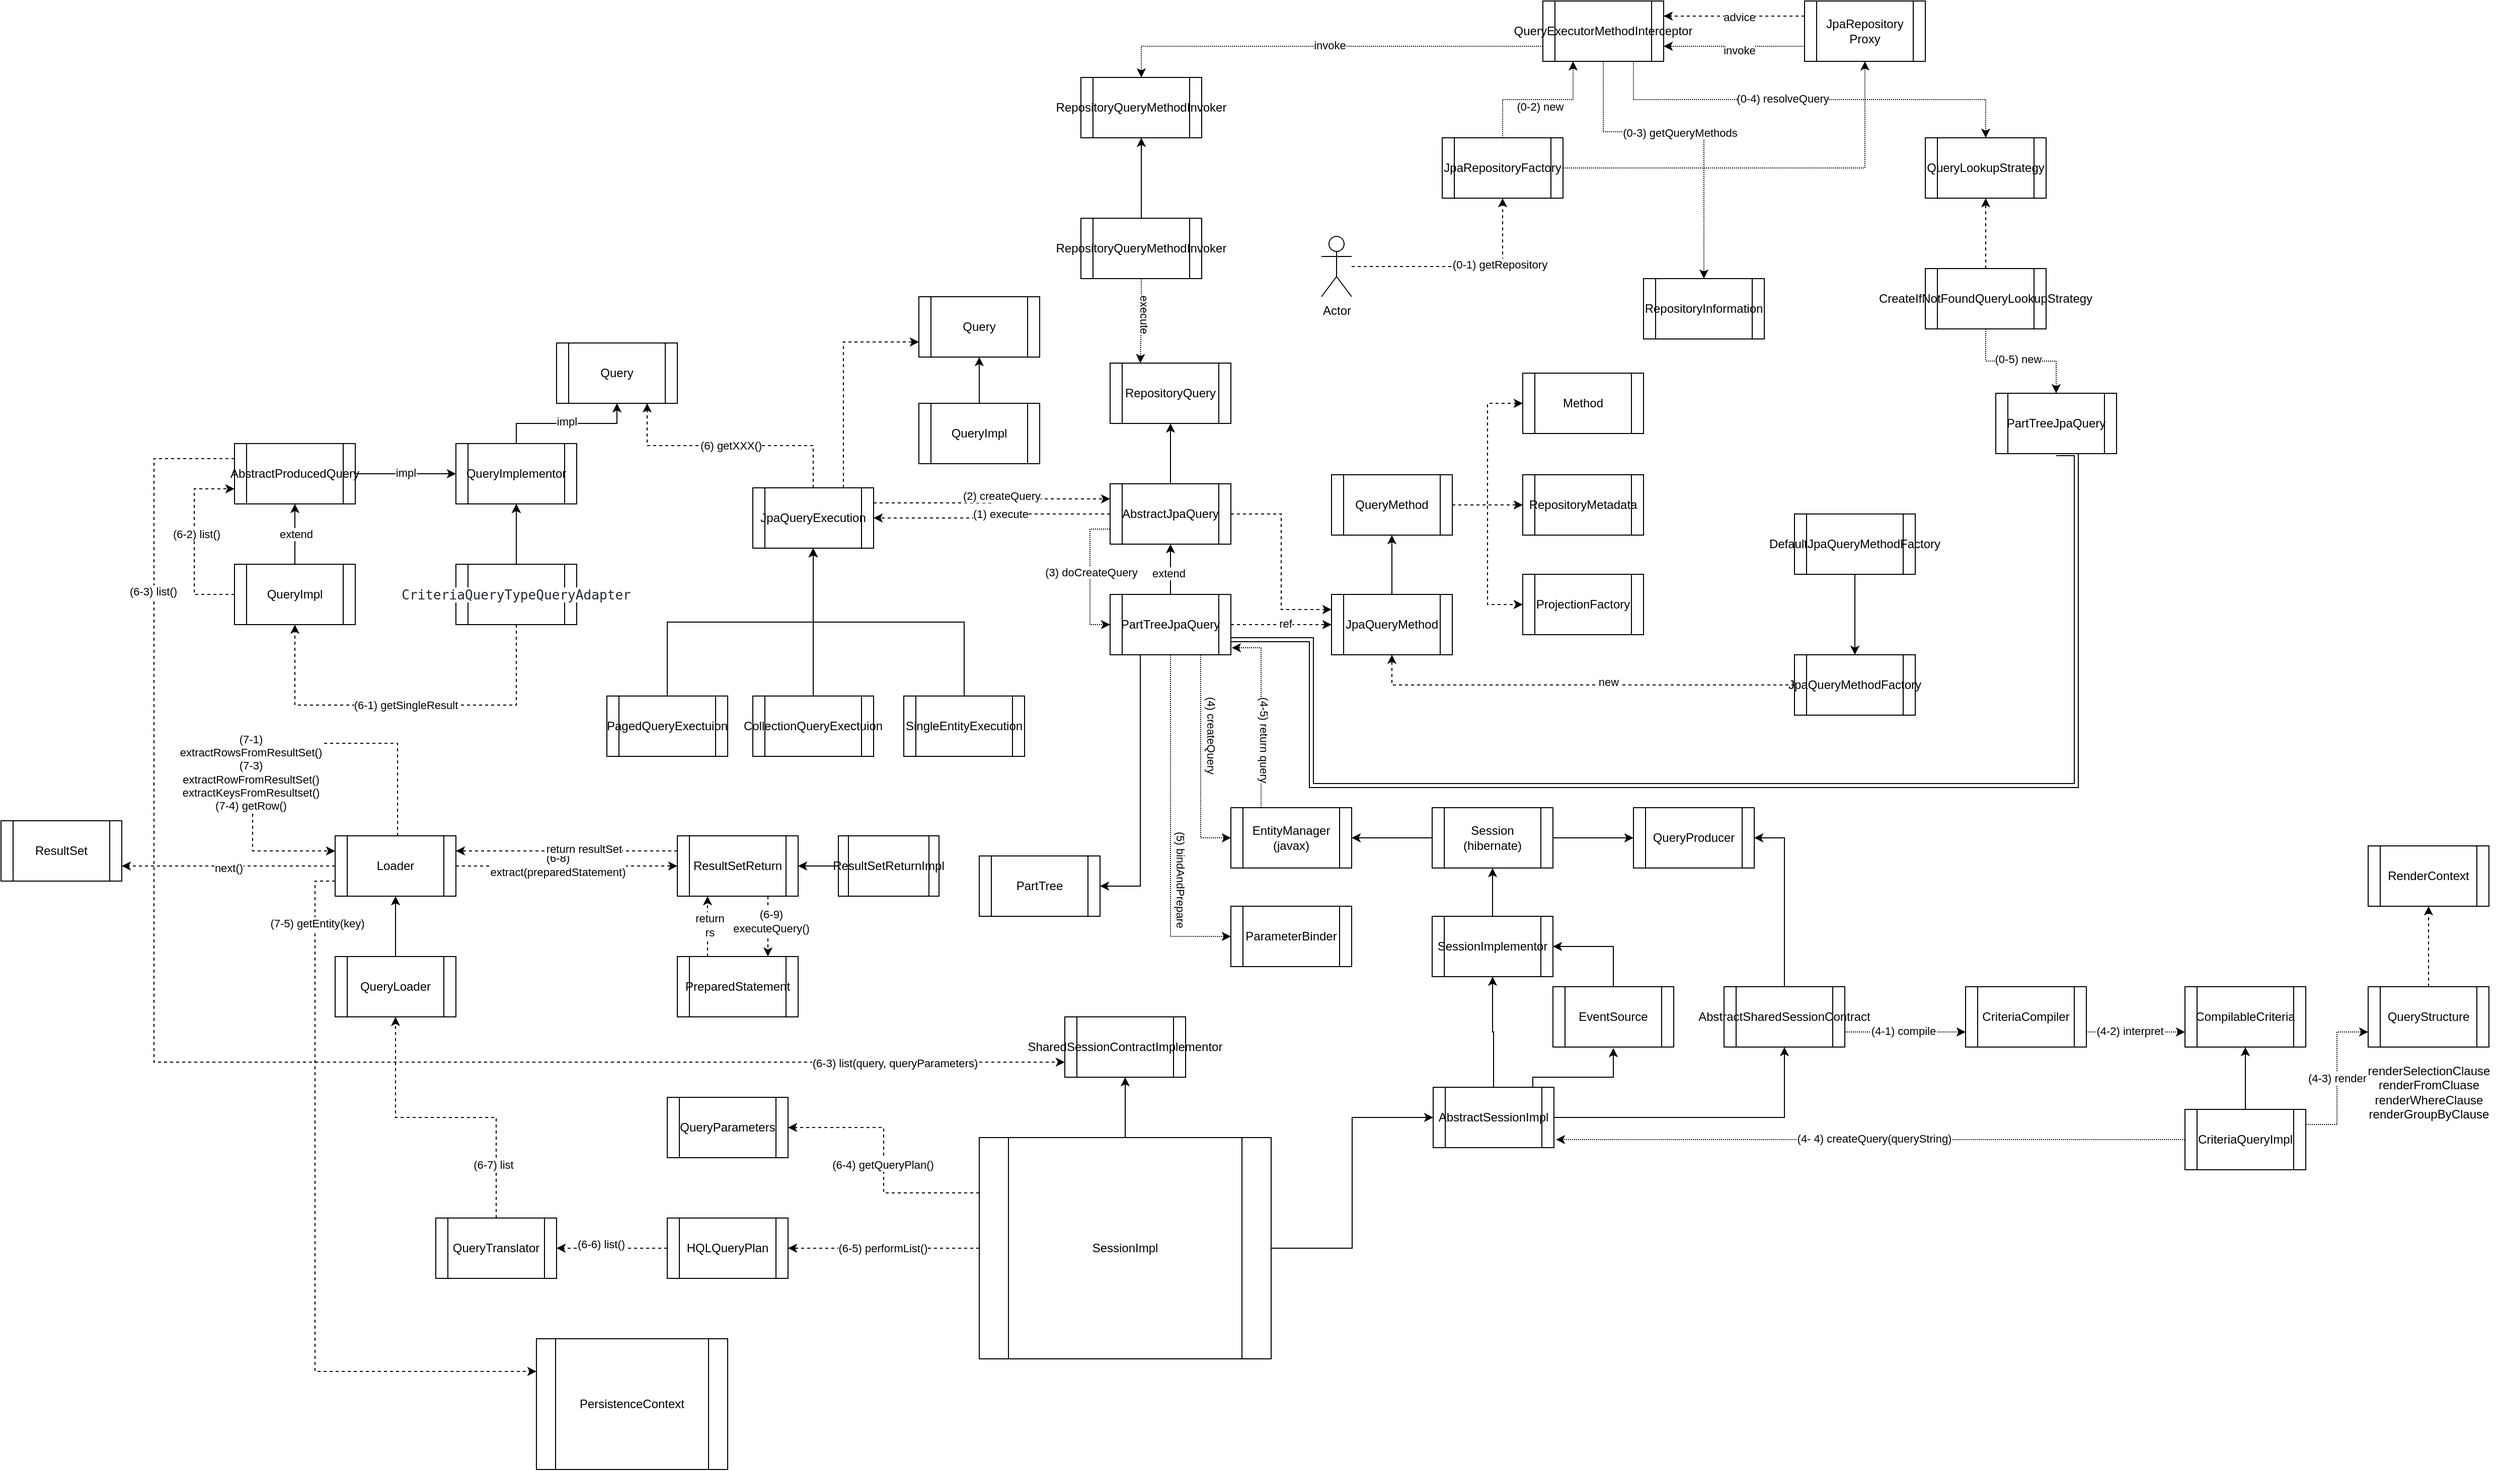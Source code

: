<mxfile version="20.2.7" type="github" pages="2">
  <diagram id="uMh2cBTqnDMNJmz3cqUJ" name="Page-1">
    <mxGraphModel dx="4600" dy="2298" grid="1" gridSize="10" guides="1" tooltips="1" connect="1" arrows="1" fold="1" page="1" pageScale="1" pageWidth="827" pageHeight="1169" math="0" shadow="0">
      <root>
        <mxCell id="0" />
        <mxCell id="1" parent="0" />
        <mxCell id="MOReU7AFXgFduFPL6K6e-10" style="edgeStyle=orthogonalEdgeStyle;rounded=0;orthogonalLoop=1;jettySize=auto;html=1;" parent="1" source="MOReU7AFXgFduFPL6K6e-1" target="MOReU7AFXgFduFPL6K6e-9" edge="1">
          <mxGeometry relative="1" as="geometry" />
        </mxCell>
        <mxCell id="MOReU7AFXgFduFPL6K6e-1" value="JpaQueryMethod" style="shape=process;whiteSpace=wrap;html=1;backgroundOutline=1;" parent="1" vertex="1">
          <mxGeometry x="420" y="320" width="120" height="60" as="geometry" />
        </mxCell>
        <mxCell id="MOReU7AFXgFduFPL6K6e-5" style="edgeStyle=orthogonalEdgeStyle;rounded=0;orthogonalLoop=1;jettySize=auto;html=1;exitX=0.5;exitY=0;exitDx=0;exitDy=0;entryX=0.5;entryY=1;entryDx=0;entryDy=0;" parent="1" source="MOReU7AFXgFduFPL6K6e-2" target="MOReU7AFXgFduFPL6K6e-17" edge="1">
          <mxGeometry relative="1" as="geometry">
            <mxPoint x="260" y="280" as="targetPoint" />
          </mxGeometry>
        </mxCell>
        <mxCell id="MOReU7AFXgFduFPL6K6e-7" value="extend" style="edgeLabel;html=1;align=center;verticalAlign=middle;resizable=0;points=[];" parent="MOReU7AFXgFduFPL6K6e-5" vertex="1" connectable="0">
          <mxGeometry x="-0.167" y="-2" relative="1" as="geometry">
            <mxPoint x="-4" as="offset" />
          </mxGeometry>
        </mxCell>
        <mxCell id="MOReU7AFXgFduFPL6K6e-6" style="edgeStyle=orthogonalEdgeStyle;rounded=0;orthogonalLoop=1;jettySize=auto;html=1;exitX=1;exitY=0.5;exitDx=0;exitDy=0;entryX=0;entryY=0.5;entryDx=0;entryDy=0;dashed=1;" parent="1" source="MOReU7AFXgFduFPL6K6e-2" target="MOReU7AFXgFduFPL6K6e-1" edge="1">
          <mxGeometry relative="1" as="geometry" />
        </mxCell>
        <mxCell id="MOReU7AFXgFduFPL6K6e-8" value="ref" style="edgeLabel;html=1;align=center;verticalAlign=middle;resizable=0;points=[];" parent="MOReU7AFXgFduFPL6K6e-6" vertex="1" connectable="0">
          <mxGeometry x="0.08" y="1" relative="1" as="geometry">
            <mxPoint as="offset" />
          </mxGeometry>
        </mxCell>
        <mxCell id="MOReU7AFXgFduFPL6K6e-39" value="" style="edgeStyle=orthogonalEdgeStyle;rounded=0;orthogonalLoop=1;jettySize=auto;html=1;dashed=1;entryX=0;entryY=0.5;entryDx=0;entryDy=0;exitX=0.75;exitY=1;exitDx=0;exitDy=0;dashPattern=1 1;" parent="1" source="MOReU7AFXgFduFPL6K6e-2" target="MOReU7AFXgFduFPL6K6e-37" edge="1">
          <mxGeometry relative="1" as="geometry">
            <mxPoint x="260" y="460" as="targetPoint" />
          </mxGeometry>
        </mxCell>
        <mxCell id="MOReU7AFXgFduFPL6K6e-40" value="(4) createQuery" style="edgeLabel;html=1;align=center;verticalAlign=middle;resizable=0;points=[];rotation=90;" parent="MOReU7AFXgFduFPL6K6e-39" vertex="1" connectable="0">
          <mxGeometry x="-0.412" y="2" relative="1" as="geometry">
            <mxPoint x="9" y="17" as="offset" />
          </mxGeometry>
        </mxCell>
        <mxCell id="MOReU7AFXgFduFPL6K6e-42" value="" style="edgeStyle=orthogonalEdgeStyle;rounded=0;orthogonalLoop=1;jettySize=auto;html=1;dashed=1;dashPattern=1 1;" parent="1" source="MOReU7AFXgFduFPL6K6e-2" target="MOReU7AFXgFduFPL6K6e-41" edge="1">
          <mxGeometry relative="1" as="geometry">
            <Array as="points">
              <mxPoint x="260" y="660" />
            </Array>
          </mxGeometry>
        </mxCell>
        <mxCell id="MOReU7AFXgFduFPL6K6e-43" value="(5) bindAndPrepare" style="edgeLabel;html=1;align=center;verticalAlign=middle;resizable=0;points=[];rotation=90;" parent="MOReU7AFXgFduFPL6K6e-42" vertex="1" connectable="0">
          <mxGeometry x="0.312" relative="1" as="geometry">
            <mxPoint x="10" as="offset" />
          </mxGeometry>
        </mxCell>
        <mxCell id="MOReU7AFXgFduFPL6K6e-122" style="edgeStyle=orthogonalEdgeStyle;rounded=0;orthogonalLoop=1;jettySize=auto;html=1;exitX=0.25;exitY=1;exitDx=0;exitDy=0;" parent="1" source="MOReU7AFXgFduFPL6K6e-2" target="MOReU7AFXgFduFPL6K6e-123" edge="1">
          <mxGeometry relative="1" as="geometry">
            <mxPoint x="100" y="610" as="targetPoint" />
            <Array as="points">
              <mxPoint x="230" y="610" />
            </Array>
          </mxGeometry>
        </mxCell>
        <mxCell id="MOReU7AFXgFduFPL6K6e-159" style="edgeStyle=orthogonalEdgeStyle;rounded=0;orthogonalLoop=1;jettySize=auto;html=1;exitX=1;exitY=0.75;exitDx=0;exitDy=0;entryX=0.5;entryY=1;entryDx=0;entryDy=0;shape=link;" parent="1" source="MOReU7AFXgFduFPL6K6e-2" target="MOReU7AFXgFduFPL6K6e-158" edge="1">
          <mxGeometry relative="1" as="geometry">
            <Array as="points">
              <mxPoint x="400" y="365" />
              <mxPoint x="400" y="510" />
              <mxPoint x="1160" y="510" />
            </Array>
          </mxGeometry>
        </mxCell>
        <mxCell id="MOReU7AFXgFduFPL6K6e-2" value="PartTreeJpaQuery" style="shape=process;whiteSpace=wrap;html=1;backgroundOutline=1;" parent="1" vertex="1">
          <mxGeometry x="200" y="320" width="120" height="60" as="geometry" />
        </mxCell>
        <mxCell id="MOReU7AFXgFduFPL6K6e-3" value="RepositoryQuery" style="shape=process;whiteSpace=wrap;html=1;backgroundOutline=1;" parent="1" vertex="1">
          <mxGeometry x="200" y="90" width="120" height="60" as="geometry" />
        </mxCell>
        <mxCell id="MOReU7AFXgFduFPL6K6e-14" style="edgeStyle=orthogonalEdgeStyle;rounded=0;orthogonalLoop=1;jettySize=auto;html=1;exitX=1;exitY=0.5;exitDx=0;exitDy=0;entryX=0;entryY=0.5;entryDx=0;entryDy=0;dashed=1;" parent="1" source="MOReU7AFXgFduFPL6K6e-9" target="MOReU7AFXgFduFPL6K6e-12" edge="1">
          <mxGeometry relative="1" as="geometry" />
        </mxCell>
        <mxCell id="MOReU7AFXgFduFPL6K6e-15" style="edgeStyle=orthogonalEdgeStyle;rounded=0;orthogonalLoop=1;jettySize=auto;html=1;exitX=1;exitY=0.5;exitDx=0;exitDy=0;entryX=0;entryY=0.5;entryDx=0;entryDy=0;dashed=1;" parent="1" source="MOReU7AFXgFduFPL6K6e-9" target="MOReU7AFXgFduFPL6K6e-11" edge="1">
          <mxGeometry relative="1" as="geometry" />
        </mxCell>
        <mxCell id="MOReU7AFXgFduFPL6K6e-16" style="edgeStyle=orthogonalEdgeStyle;rounded=0;orthogonalLoop=1;jettySize=auto;html=1;entryX=0;entryY=0.5;entryDx=0;entryDy=0;dashed=1;" parent="1" source="MOReU7AFXgFduFPL6K6e-9" target="MOReU7AFXgFduFPL6K6e-13" edge="1">
          <mxGeometry relative="1" as="geometry" />
        </mxCell>
        <mxCell id="MOReU7AFXgFduFPL6K6e-9" value="QueryMethod" style="shape=process;whiteSpace=wrap;html=1;backgroundOutline=1;" parent="1" vertex="1">
          <mxGeometry x="420" y="201" width="120" height="60" as="geometry" />
        </mxCell>
        <mxCell id="MOReU7AFXgFduFPL6K6e-11" value="Method" style="shape=process;whiteSpace=wrap;html=1;backgroundOutline=1;" parent="1" vertex="1">
          <mxGeometry x="610" y="100" width="120" height="60" as="geometry" />
        </mxCell>
        <mxCell id="MOReU7AFXgFduFPL6K6e-12" value="RepositoryMetadata" style="shape=process;whiteSpace=wrap;html=1;backgroundOutline=1;" parent="1" vertex="1">
          <mxGeometry x="610" y="201" width="120" height="60" as="geometry" />
        </mxCell>
        <mxCell id="MOReU7AFXgFduFPL6K6e-13" value="ProjectionFactory" style="shape=process;whiteSpace=wrap;html=1;backgroundOutline=1;" parent="1" vertex="1">
          <mxGeometry x="610" y="300" width="120" height="60" as="geometry" />
        </mxCell>
        <mxCell id="MOReU7AFXgFduFPL6K6e-18" style="edgeStyle=orthogonalEdgeStyle;rounded=0;orthogonalLoop=1;jettySize=auto;html=1;exitX=0.5;exitY=0;exitDx=0;exitDy=0;entryX=0.5;entryY=1;entryDx=0;entryDy=0;" parent="1" source="MOReU7AFXgFduFPL6K6e-17" target="MOReU7AFXgFduFPL6K6e-3" edge="1">
          <mxGeometry relative="1" as="geometry" />
        </mxCell>
        <mxCell id="MOReU7AFXgFduFPL6K6e-20" style="edgeStyle=orthogonalEdgeStyle;rounded=0;orthogonalLoop=1;jettySize=auto;html=1;exitX=0;exitY=0.5;exitDx=0;exitDy=0;entryX=1;entryY=0.5;entryDx=0;entryDy=0;dashed=1;" parent="1" source="MOReU7AFXgFduFPL6K6e-17" target="MOReU7AFXgFduFPL6K6e-19" edge="1">
          <mxGeometry relative="1" as="geometry" />
        </mxCell>
        <mxCell id="MOReU7AFXgFduFPL6K6e-21" value="(1) execute" style="edgeLabel;html=1;align=center;verticalAlign=middle;resizable=0;points=[];" parent="MOReU7AFXgFduFPL6K6e-20" vertex="1" connectable="0">
          <mxGeometry x="-0.086" relative="1" as="geometry">
            <mxPoint as="offset" />
          </mxGeometry>
        </mxCell>
        <mxCell id="MOReU7AFXgFduFPL6K6e-25" style="edgeStyle=orthogonalEdgeStyle;rounded=0;orthogonalLoop=1;jettySize=auto;html=1;exitX=0;exitY=0.75;exitDx=0;exitDy=0;dashed=1;dashPattern=1 1;entryX=0;entryY=0.5;entryDx=0;entryDy=0;" parent="1" source="MOReU7AFXgFduFPL6K6e-17" target="MOReU7AFXgFduFPL6K6e-2" edge="1">
          <mxGeometry relative="1" as="geometry">
            <mxPoint x="240" y="310" as="targetPoint" />
          </mxGeometry>
        </mxCell>
        <mxCell id="MOReU7AFXgFduFPL6K6e-26" value="(3) doCreateQuery" style="edgeLabel;html=1;align=center;verticalAlign=middle;resizable=0;points=[];" parent="MOReU7AFXgFduFPL6K6e-25" vertex="1" connectable="0">
          <mxGeometry x="-0.067" y="1" relative="1" as="geometry">
            <mxPoint as="offset" />
          </mxGeometry>
        </mxCell>
        <mxCell id="MOReU7AFXgFduFPL6K6e-27" style="edgeStyle=orthogonalEdgeStyle;rounded=0;orthogonalLoop=1;jettySize=auto;html=1;exitX=1;exitY=0.5;exitDx=0;exitDy=0;entryX=0;entryY=0.25;entryDx=0;entryDy=0;dashed=1;" parent="1" source="MOReU7AFXgFduFPL6K6e-17" target="MOReU7AFXgFduFPL6K6e-1" edge="1">
          <mxGeometry relative="1" as="geometry" />
        </mxCell>
        <mxCell id="MOReU7AFXgFduFPL6K6e-17" value="AbstractJpaQuery" style="shape=process;whiteSpace=wrap;html=1;backgroundOutline=1;" parent="1" vertex="1">
          <mxGeometry x="200" y="210" width="120" height="60" as="geometry" />
        </mxCell>
        <mxCell id="MOReU7AFXgFduFPL6K6e-22" style="edgeStyle=orthogonalEdgeStyle;rounded=0;orthogonalLoop=1;jettySize=auto;html=1;exitX=1;exitY=0.25;exitDx=0;exitDy=0;entryX=0;entryY=0.25;entryDx=0;entryDy=0;dashed=1;" parent="1" source="MOReU7AFXgFduFPL6K6e-19" target="MOReU7AFXgFduFPL6K6e-17" edge="1">
          <mxGeometry relative="1" as="geometry" />
        </mxCell>
        <mxCell id="MOReU7AFXgFduFPL6K6e-23" value="(2) createQuery" style="edgeLabel;html=1;align=center;verticalAlign=middle;resizable=0;points=[];" parent="MOReU7AFXgFduFPL6K6e-22" vertex="1" connectable="0">
          <mxGeometry x="0.094" y="3" relative="1" as="geometry">
            <mxPoint as="offset" />
          </mxGeometry>
        </mxCell>
        <mxCell id="MOReU7AFXgFduFPL6K6e-35" style="edgeStyle=orthogonalEdgeStyle;rounded=0;orthogonalLoop=1;jettySize=auto;html=1;exitX=0.75;exitY=0;exitDx=0;exitDy=0;entryX=0;entryY=0.75;entryDx=0;entryDy=0;dashed=1;" parent="1" source="MOReU7AFXgFduFPL6K6e-19" target="MOReU7AFXgFduFPL6K6e-34" edge="1">
          <mxGeometry relative="1" as="geometry">
            <Array as="points">
              <mxPoint x="-65" y="69" />
            </Array>
          </mxGeometry>
        </mxCell>
        <mxCell id="MOReU7AFXgFduFPL6K6e-94" value="(6) getXXX()" style="edgeStyle=orthogonalEdgeStyle;rounded=0;orthogonalLoop=1;jettySize=auto;html=1;exitX=0.5;exitY=0;exitDx=0;exitDy=0;dashed=1;entryX=0.75;entryY=1;entryDx=0;entryDy=0;" parent="1" source="MOReU7AFXgFduFPL6K6e-19" target="MOReU7AFXgFduFPL6K6e-95" edge="1">
          <mxGeometry relative="1" as="geometry">
            <mxPoint x="-220" y="130" as="targetPoint" />
          </mxGeometry>
        </mxCell>
        <mxCell id="MOReU7AFXgFduFPL6K6e-19" value="JpaQueryExecution" style="shape=process;whiteSpace=wrap;html=1;backgroundOutline=1;" parent="1" vertex="1">
          <mxGeometry x="-155" y="214" width="120" height="60" as="geometry" />
        </mxCell>
        <mxCell id="MOReU7AFXgFduFPL6K6e-29" style="edgeStyle=orthogonalEdgeStyle;rounded=0;orthogonalLoop=1;jettySize=auto;html=1;exitX=0.5;exitY=0;exitDx=0;exitDy=0;entryX=0.5;entryY=1;entryDx=0;entryDy=0;" parent="1" source="MOReU7AFXgFduFPL6K6e-28" target="MOReU7AFXgFduFPL6K6e-19" edge="1">
          <mxGeometry relative="1" as="geometry" />
        </mxCell>
        <mxCell id="MOReU7AFXgFduFPL6K6e-28" value="CollectionQueryExectuion" style="shape=process;whiteSpace=wrap;html=1;backgroundOutline=1;" parent="1" vertex="1">
          <mxGeometry x="-155" y="421" width="120" height="60" as="geometry" />
        </mxCell>
        <mxCell id="MOReU7AFXgFduFPL6K6e-31" style="edgeStyle=orthogonalEdgeStyle;rounded=0;orthogonalLoop=1;jettySize=auto;html=1;entryX=0.5;entryY=1;entryDx=0;entryDy=0;exitX=0.5;exitY=0;exitDx=0;exitDy=0;" parent="1" source="MOReU7AFXgFduFPL6K6e-30" target="MOReU7AFXgFduFPL6K6e-19" edge="1">
          <mxGeometry relative="1" as="geometry" />
        </mxCell>
        <mxCell id="MOReU7AFXgFduFPL6K6e-30" value="PagedQueryExectuion" style="shape=process;whiteSpace=wrap;html=1;backgroundOutline=1;" parent="1" vertex="1">
          <mxGeometry x="-300" y="421" width="120" height="60" as="geometry" />
        </mxCell>
        <mxCell id="MOReU7AFXgFduFPL6K6e-33" style="edgeStyle=orthogonalEdgeStyle;rounded=0;orthogonalLoop=1;jettySize=auto;html=1;exitX=0.5;exitY=0;exitDx=0;exitDy=0;entryX=0.5;entryY=1;entryDx=0;entryDy=0;" parent="1" source="MOReU7AFXgFduFPL6K6e-32" target="MOReU7AFXgFduFPL6K6e-19" edge="1">
          <mxGeometry relative="1" as="geometry">
            <mxPoint x="-30" y="270" as="targetPoint" />
          </mxGeometry>
        </mxCell>
        <mxCell id="MOReU7AFXgFduFPL6K6e-32" value="SingleEntityExecution" style="shape=process;whiteSpace=wrap;html=1;backgroundOutline=1;direction=east;" parent="1" vertex="1">
          <mxGeometry x="-5" y="421" width="120" height="60" as="geometry" />
        </mxCell>
        <mxCell id="MOReU7AFXgFduFPL6K6e-34" value="Query" style="shape=process;whiteSpace=wrap;html=1;backgroundOutline=1;" parent="1" vertex="1">
          <mxGeometry x="10" y="24" width="120" height="60" as="geometry" />
        </mxCell>
        <mxCell id="MOReU7AFXgFduFPL6K6e-99" style="edgeStyle=orthogonalEdgeStyle;rounded=0;orthogonalLoop=1;jettySize=auto;html=1;exitX=0.25;exitY=0;exitDx=0;exitDy=0;entryX=1.008;entryY=0.883;entryDx=0;entryDy=0;entryPerimeter=0;dashed=1;dashPattern=1 1;" parent="1" source="MOReU7AFXgFduFPL6K6e-37" target="MOReU7AFXgFduFPL6K6e-2" edge="1">
          <mxGeometry relative="1" as="geometry" />
        </mxCell>
        <mxCell id="MOReU7AFXgFduFPL6K6e-100" value="(4-5) return query" style="edgeLabel;html=1;align=center;verticalAlign=middle;resizable=0;points=[];rotation=90;" parent="MOReU7AFXgFduFPL6K6e-99" vertex="1" connectable="0">
          <mxGeometry x="-0.277" y="-3" relative="1" as="geometry">
            <mxPoint as="offset" />
          </mxGeometry>
        </mxCell>
        <mxCell id="MOReU7AFXgFduFPL6K6e-37" value="EntityManager&lt;br&gt;(javax)" style="shape=process;whiteSpace=wrap;html=1;backgroundOutline=1;" parent="1" vertex="1">
          <mxGeometry x="320" y="532" width="120" height="60" as="geometry" />
        </mxCell>
        <mxCell id="MOReU7AFXgFduFPL6K6e-41" value="ParameterBinder" style="shape=process;whiteSpace=wrap;html=1;backgroundOutline=1;" parent="1" vertex="1">
          <mxGeometry x="320" y="630" width="120" height="60" as="geometry" />
        </mxCell>
        <mxCell id="MOReU7AFXgFduFPL6K6e-46" style="edgeStyle=orthogonalEdgeStyle;rounded=0;orthogonalLoop=1;jettySize=auto;html=1;entryX=1;entryY=0.5;entryDx=0;entryDy=0;" parent="1" source="MOReU7AFXgFduFPL6K6e-44" target="MOReU7AFXgFduFPL6K6e-37" edge="1">
          <mxGeometry relative="1" as="geometry" />
        </mxCell>
        <mxCell id="MOReU7AFXgFduFPL6K6e-64" value="" style="edgeStyle=orthogonalEdgeStyle;rounded=0;orthogonalLoop=1;jettySize=auto;html=1;" parent="1" source="MOReU7AFXgFduFPL6K6e-44" target="MOReU7AFXgFduFPL6K6e-63" edge="1">
          <mxGeometry relative="1" as="geometry" />
        </mxCell>
        <mxCell id="MOReU7AFXgFduFPL6K6e-44" value="Session&lt;br&gt;(hibernate)" style="shape=process;whiteSpace=wrap;html=1;backgroundOutline=1;" parent="1" vertex="1">
          <mxGeometry x="520" y="532" width="120" height="60" as="geometry" />
        </mxCell>
        <mxCell id="MOReU7AFXgFduFPL6K6e-50" value="" style="edgeStyle=orthogonalEdgeStyle;rounded=0;orthogonalLoop=1;jettySize=auto;html=1;" parent="1" source="MOReU7AFXgFduFPL6K6e-47" target="MOReU7AFXgFduFPL6K6e-49" edge="1">
          <mxGeometry relative="1" as="geometry" />
        </mxCell>
        <mxCell id="2TI_Rl4MxW1gEGPfBDP3-23" style="edgeStyle=orthogonalEdgeStyle;rounded=0;orthogonalLoop=1;jettySize=auto;html=1;entryX=0.5;entryY=1;entryDx=0;entryDy=0;" parent="1" source="MOReU7AFXgFduFPL6K6e-47" target="2TI_Rl4MxW1gEGPfBDP3-22" edge="1">
          <mxGeometry relative="1" as="geometry" />
        </mxCell>
        <mxCell id="2TI_Rl4MxW1gEGPfBDP3-31" value="" style="edgeStyle=orthogonalEdgeStyle;rounded=0;orthogonalLoop=1;jettySize=auto;html=1;dashed=1;entryX=1;entryY=0.5;entryDx=0;entryDy=0;" parent="1" source="MOReU7AFXgFduFPL6K6e-47" target="2TI_Rl4MxW1gEGPfBDP3-32" edge="1">
          <mxGeometry relative="1" as="geometry">
            <mxPoint x="-10" y="970" as="targetPoint" />
          </mxGeometry>
        </mxCell>
        <mxCell id="2TI_Rl4MxW1gEGPfBDP3-37" value="(6-5) performList()" style="edgeLabel;html=1;align=center;verticalAlign=middle;resizable=0;points=[];" parent="2TI_Rl4MxW1gEGPfBDP3-31" vertex="1" connectable="0">
          <mxGeometry x="0.011" relative="1" as="geometry">
            <mxPoint as="offset" />
          </mxGeometry>
        </mxCell>
        <mxCell id="2TI_Rl4MxW1gEGPfBDP3-34" style="edgeStyle=orthogonalEdgeStyle;rounded=0;orthogonalLoop=1;jettySize=auto;html=1;exitX=0;exitY=0.25;exitDx=0;exitDy=0;entryX=1;entryY=0.5;entryDx=0;entryDy=0;dashed=1;" parent="1" source="MOReU7AFXgFduFPL6K6e-47" target="2TI_Rl4MxW1gEGPfBDP3-33" edge="1">
          <mxGeometry relative="1" as="geometry" />
        </mxCell>
        <mxCell id="2TI_Rl4MxW1gEGPfBDP3-35" value="(6-4) getQueryPlan()" style="edgeLabel;html=1;align=center;verticalAlign=middle;resizable=0;points=[];" parent="2TI_Rl4MxW1gEGPfBDP3-34" vertex="1" connectable="0">
          <mxGeometry x="-0.034" y="1" relative="1" as="geometry">
            <mxPoint as="offset" />
          </mxGeometry>
        </mxCell>
        <mxCell id="MOReU7AFXgFduFPL6K6e-47" value="SessionImpl" style="shape=process;whiteSpace=wrap;html=1;backgroundOutline=1;" parent="1" vertex="1">
          <mxGeometry x="70" y="860" width="290" height="220" as="geometry" />
        </mxCell>
        <mxCell id="MOReU7AFXgFduFPL6K6e-55" value="" style="edgeStyle=orthogonalEdgeStyle;rounded=0;orthogonalLoop=1;jettySize=auto;html=1;" parent="1" source="MOReU7AFXgFduFPL6K6e-49" target="MOReU7AFXgFduFPL6K6e-54" edge="1">
          <mxGeometry relative="1" as="geometry" />
        </mxCell>
        <mxCell id="MOReU7AFXgFduFPL6K6e-57" value="" style="edgeStyle=orthogonalEdgeStyle;rounded=0;orthogonalLoop=1;jettySize=auto;html=1;" parent="1" edge="1">
          <mxGeometry relative="1" as="geometry">
            <mxPoint x="620" y="811" as="sourcePoint" />
            <mxPoint x="700" y="771" as="targetPoint" />
            <Array as="points">
              <mxPoint x="620" y="800" />
              <mxPoint x="700" y="800" />
            </Array>
          </mxGeometry>
        </mxCell>
        <mxCell id="MOReU7AFXgFduFPL6K6e-69" style="edgeStyle=orthogonalEdgeStyle;rounded=0;orthogonalLoop=1;jettySize=auto;html=1;exitX=1;exitY=0.5;exitDx=0;exitDy=0;entryX=0.5;entryY=1;entryDx=0;entryDy=0;" parent="1" source="MOReU7AFXgFduFPL6K6e-49" target="MOReU7AFXgFduFPL6K6e-68" edge="1">
          <mxGeometry relative="1" as="geometry" />
        </mxCell>
        <mxCell id="MOReU7AFXgFduFPL6K6e-49" value="AbstractSessionImpl" style="shape=process;whiteSpace=wrap;html=1;backgroundOutline=1;" parent="1" vertex="1">
          <mxGeometry x="521" y="810" width="120" height="60" as="geometry" />
        </mxCell>
        <mxCell id="MOReU7AFXgFduFPL6K6e-61" style="edgeStyle=orthogonalEdgeStyle;rounded=0;orthogonalLoop=1;jettySize=auto;html=1;entryX=0.5;entryY=1;entryDx=0;entryDy=0;" parent="1" source="MOReU7AFXgFduFPL6K6e-54" target="MOReU7AFXgFduFPL6K6e-44" edge="1">
          <mxGeometry relative="1" as="geometry" />
        </mxCell>
        <mxCell id="MOReU7AFXgFduFPL6K6e-54" value="SessionImplementor" style="shape=process;whiteSpace=wrap;html=1;backgroundOutline=1;" parent="1" vertex="1">
          <mxGeometry x="520" y="640" width="120" height="60" as="geometry" />
        </mxCell>
        <mxCell id="MOReU7AFXgFduFPL6K6e-60" style="edgeStyle=orthogonalEdgeStyle;rounded=0;orthogonalLoop=1;jettySize=auto;html=1;exitX=0.5;exitY=0;exitDx=0;exitDy=0;entryX=1;entryY=0.5;entryDx=0;entryDy=0;" parent="1" source="MOReU7AFXgFduFPL6K6e-56" target="MOReU7AFXgFduFPL6K6e-54" edge="1">
          <mxGeometry relative="1" as="geometry" />
        </mxCell>
        <mxCell id="MOReU7AFXgFduFPL6K6e-56" value="EventSource" style="shape=process;whiteSpace=wrap;html=1;backgroundOutline=1;" parent="1" vertex="1">
          <mxGeometry x="640" y="710" width="120" height="60" as="geometry" />
        </mxCell>
        <mxCell id="MOReU7AFXgFduFPL6K6e-63" value="QueryProducer" style="shape=process;whiteSpace=wrap;html=1;backgroundOutline=1;" parent="1" vertex="1">
          <mxGeometry x="720" y="532" width="120" height="60" as="geometry" />
        </mxCell>
        <mxCell id="MOReU7AFXgFduFPL6K6e-71" style="edgeStyle=orthogonalEdgeStyle;rounded=0;orthogonalLoop=1;jettySize=auto;html=1;entryX=1;entryY=0.5;entryDx=0;entryDy=0;" parent="1" source="MOReU7AFXgFduFPL6K6e-68" target="MOReU7AFXgFduFPL6K6e-63" edge="1">
          <mxGeometry relative="1" as="geometry" />
        </mxCell>
        <mxCell id="MOReU7AFXgFduFPL6K6e-75" value="" style="edgeStyle=orthogonalEdgeStyle;rounded=0;orthogonalLoop=1;jettySize=auto;html=1;exitX=1;exitY=0.75;exitDx=0;exitDy=0;entryX=0;entryY=0.75;entryDx=0;entryDy=0;dashed=1;dashPattern=1 1;" parent="1" source="MOReU7AFXgFduFPL6K6e-68" target="MOReU7AFXgFduFPL6K6e-74" edge="1">
          <mxGeometry relative="1" as="geometry" />
        </mxCell>
        <mxCell id="MOReU7AFXgFduFPL6K6e-76" value="(4-1) compile" style="edgeLabel;html=1;align=center;verticalAlign=middle;resizable=0;points=[];" parent="MOReU7AFXgFduFPL6K6e-75" vertex="1" connectable="0">
          <mxGeometry x="0.233" y="3" relative="1" as="geometry">
            <mxPoint x="-16" y="2" as="offset" />
          </mxGeometry>
        </mxCell>
        <mxCell id="MOReU7AFXgFduFPL6K6e-68" value="AbstractSharedSessionContract" style="shape=process;whiteSpace=wrap;html=1;backgroundOutline=1;" parent="1" vertex="1">
          <mxGeometry x="810" y="710" width="120" height="60" as="geometry" />
        </mxCell>
        <mxCell id="MOReU7AFXgFduFPL6K6e-105" value="" style="edgeStyle=orthogonalEdgeStyle;rounded=0;orthogonalLoop=1;jettySize=auto;html=1;dashed=1;dashPattern=1 1;exitX=0;exitY=0.75;exitDx=0;exitDy=0;" parent="1" source="MOReU7AFXgFduFPL6K6e-72" target="MOReU7AFXgFduFPL6K6e-104" edge="1">
          <mxGeometry relative="1" as="geometry" />
        </mxCell>
        <mxCell id="MOReU7AFXgFduFPL6K6e-111" value="invoke" style="edgeLabel;html=1;align=center;verticalAlign=middle;resizable=0;points=[];" parent="MOReU7AFXgFduFPL6K6e-105" vertex="1" connectable="0">
          <mxGeometry x="-0.015" y="-1" relative="1" as="geometry">
            <mxPoint as="offset" />
          </mxGeometry>
        </mxCell>
        <mxCell id="MOReU7AFXgFduFPL6K6e-167" style="edgeStyle=orthogonalEdgeStyle;rounded=0;orthogonalLoop=1;jettySize=auto;html=1;exitX=0.75;exitY=1;exitDx=0;exitDy=0;entryX=0.5;entryY=0;entryDx=0;entryDy=0;dashed=1;dashPattern=1 1;" parent="1" source="MOReU7AFXgFduFPL6K6e-72" target="MOReU7AFXgFduFPL6K6e-144" edge="1">
          <mxGeometry relative="1" as="geometry" />
        </mxCell>
        <mxCell id="MOReU7AFXgFduFPL6K6e-168" value="(0-4) resolveQuery" style="edgeLabel;html=1;align=center;verticalAlign=middle;resizable=0;points=[];" parent="MOReU7AFXgFduFPL6K6e-167" vertex="1" connectable="0">
          <mxGeometry x="-0.129" y="1" relative="1" as="geometry">
            <mxPoint as="offset" />
          </mxGeometry>
        </mxCell>
        <mxCell id="MOReU7AFXgFduFPL6K6e-72" value="QueryExecutorMethodInterceptor" style="shape=process;whiteSpace=wrap;html=1;backgroundOutline=1;" parent="1" vertex="1">
          <mxGeometry x="630" y="-270" width="120" height="60" as="geometry" />
        </mxCell>
        <mxCell id="MOReU7AFXgFduFPL6K6e-79" value="" style="edgeStyle=orthogonalEdgeStyle;rounded=0;orthogonalLoop=1;jettySize=auto;html=1;dashed=1;dashPattern=1 1;exitX=1;exitY=0.75;exitDx=0;exitDy=0;entryX=0;entryY=0.75;entryDx=0;entryDy=0;" parent="1" source="MOReU7AFXgFduFPL6K6e-74" target="MOReU7AFXgFduFPL6K6e-78" edge="1">
          <mxGeometry relative="1" as="geometry" />
        </mxCell>
        <mxCell id="MOReU7AFXgFduFPL6K6e-80" value="(4-2) interpret" style="edgeLabel;html=1;align=center;verticalAlign=middle;resizable=0;points=[];" parent="MOReU7AFXgFduFPL6K6e-79" vertex="1" connectable="0">
          <mxGeometry x="-0.125" y="4" relative="1" as="geometry">
            <mxPoint y="3" as="offset" />
          </mxGeometry>
        </mxCell>
        <mxCell id="MOReU7AFXgFduFPL6K6e-74" value="CriteriaCompiler" style="shape=process;whiteSpace=wrap;html=1;backgroundOutline=1;" parent="1" vertex="1">
          <mxGeometry x="1050" y="710" width="120" height="60" as="geometry" />
        </mxCell>
        <mxCell id="MOReU7AFXgFduFPL6K6e-86" value="(4-3) render" style="edgeStyle=orthogonalEdgeStyle;rounded=0;orthogonalLoop=1;jettySize=auto;html=1;exitX=1;exitY=0.25;exitDx=0;exitDy=0;entryX=0;entryY=0.75;entryDx=0;entryDy=0;dashed=1;dashPattern=1 1;" parent="1" source="MOReU7AFXgFduFPL6K6e-81" target="MOReU7AFXgFduFPL6K6e-84" edge="1">
          <mxGeometry relative="1" as="geometry" />
        </mxCell>
        <mxCell id="MOReU7AFXgFduFPL6K6e-78" value="CompilableCriteria" style="shape=process;whiteSpace=wrap;html=1;backgroundOutline=1;" parent="1" vertex="1">
          <mxGeometry x="1268" y="710" width="120" height="60" as="geometry" />
        </mxCell>
        <mxCell id="MOReU7AFXgFduFPL6K6e-83" style="edgeStyle=orthogonalEdgeStyle;rounded=0;orthogonalLoop=1;jettySize=auto;html=1;exitX=0.5;exitY=0;exitDx=0;exitDy=0;entryX=0.5;entryY=1;entryDx=0;entryDy=0;" parent="1" source="MOReU7AFXgFduFPL6K6e-81" target="MOReU7AFXgFduFPL6K6e-78" edge="1">
          <mxGeometry relative="1" as="geometry" />
        </mxCell>
        <mxCell id="MOReU7AFXgFduFPL6K6e-88" style="edgeStyle=orthogonalEdgeStyle;rounded=0;orthogonalLoop=1;jettySize=auto;html=1;entryX=1.017;entryY=0.867;entryDx=0;entryDy=0;entryPerimeter=0;dashed=1;dashPattern=1 1;" parent="1" source="MOReU7AFXgFduFPL6K6e-81" target="MOReU7AFXgFduFPL6K6e-49" edge="1">
          <mxGeometry relative="1" as="geometry" />
        </mxCell>
        <mxCell id="MOReU7AFXgFduFPL6K6e-89" value="(4- 4) createQuery(queryString)" style="edgeLabel;html=1;align=center;verticalAlign=middle;resizable=0;points=[];" parent="MOReU7AFXgFduFPL6K6e-88" vertex="1" connectable="0">
          <mxGeometry x="-0.011" y="-1" relative="1" as="geometry">
            <mxPoint as="offset" />
          </mxGeometry>
        </mxCell>
        <mxCell id="MOReU7AFXgFduFPL6K6e-81" value="CriteriaQueryImpl" style="shape=process;whiteSpace=wrap;html=1;backgroundOutline=1;" parent="1" vertex="1">
          <mxGeometry x="1268" y="832" width="120" height="60" as="geometry" />
        </mxCell>
        <mxCell id="MOReU7AFXgFduFPL6K6e-120" value="" style="edgeStyle=orthogonalEdgeStyle;rounded=0;orthogonalLoop=1;jettySize=auto;html=1;dashed=1;" parent="1" source="MOReU7AFXgFduFPL6K6e-84" target="MOReU7AFXgFduFPL6K6e-119" edge="1">
          <mxGeometry relative="1" as="geometry" />
        </mxCell>
        <mxCell id="MOReU7AFXgFduFPL6K6e-84" value="QueryStructure" style="shape=process;whiteSpace=wrap;html=1;backgroundOutline=1;" parent="1" vertex="1">
          <mxGeometry x="1450" y="710" width="120" height="60" as="geometry" />
        </mxCell>
        <mxCell id="MOReU7AFXgFduFPL6K6e-87" value="renderSelectionClause&lt;br&gt;renderFromCluase&lt;br&gt;renderWhereClause&lt;br&gt;renderGroupByClause" style="text;html=1;align=center;verticalAlign=middle;resizable=0;points=[];autosize=1;strokeColor=none;fillColor=none;" parent="1" vertex="1">
          <mxGeometry x="1440" y="780" width="140" height="70" as="geometry" />
        </mxCell>
        <mxCell id="MOReU7AFXgFduFPL6K6e-95" value="Query" style="shape=process;whiteSpace=wrap;html=1;backgroundOutline=1;" parent="1" vertex="1">
          <mxGeometry x="-350" y="70" width="120" height="60" as="geometry" />
        </mxCell>
        <mxCell id="MOReU7AFXgFduFPL6K6e-101" style="edgeStyle=orthogonalEdgeStyle;rounded=0;orthogonalLoop=1;jettySize=auto;html=1;dashed=1;dashPattern=1 1;" parent="1" source="MOReU7AFXgFduFPL6K6e-96" target="MOReU7AFXgFduFPL6K6e-102" edge="1">
          <mxGeometry relative="1" as="geometry">
            <mxPoint x="-390" y="200" as="targetPoint" />
          </mxGeometry>
        </mxCell>
        <mxCell id="2TI_Rl4MxW1gEGPfBDP3-9" value="" style="edgeStyle=orthogonalEdgeStyle;rounded=0;orthogonalLoop=1;jettySize=auto;html=1;" parent="1" source="MOReU7AFXgFduFPL6K6e-96" target="MOReU7AFXgFduFPL6K6e-102" edge="1">
          <mxGeometry relative="1" as="geometry" />
        </mxCell>
        <mxCell id="2TI_Rl4MxW1gEGPfBDP3-11" style="edgeStyle=orthogonalEdgeStyle;rounded=0;orthogonalLoop=1;jettySize=auto;html=1;exitX=0.5;exitY=1;exitDx=0;exitDy=0;entryX=0.5;entryY=1;entryDx=0;entryDy=0;dashed=1;" parent="1" source="MOReU7AFXgFduFPL6K6e-96" target="2TI_Rl4MxW1gEGPfBDP3-6" edge="1">
          <mxGeometry relative="1" as="geometry">
            <Array as="points">
              <mxPoint x="-390" y="430" />
              <mxPoint x="-610" y="430" />
            </Array>
          </mxGeometry>
        </mxCell>
        <mxCell id="2TI_Rl4MxW1gEGPfBDP3-12" value="(6-1) getSingleResult" style="edgeLabel;html=1;align=center;verticalAlign=middle;resizable=0;points=[];" parent="2TI_Rl4MxW1gEGPfBDP3-11" vertex="1" connectable="0">
          <mxGeometry x="0.096" relative="1" as="geometry">
            <mxPoint x="18" as="offset" />
          </mxGeometry>
        </mxCell>
        <mxCell id="MOReU7AFXgFduFPL6K6e-96" value="&lt;pre style=&quot;background-color: rgb(255, 255, 255); font-family: &amp;quot;JetBrains Mono&amp;quot;, monospace; font-size: 9.8pt;&quot;&gt;&lt;span style=&quot;color:#24292e;&quot;&gt;CriteriaQueryTypeQueryAdapter&lt;/span&gt;&lt;/pre&gt;" style="shape=process;whiteSpace=wrap;html=1;backgroundOutline=1;" parent="1" vertex="1">
          <mxGeometry x="-450" y="290" width="120" height="60" as="geometry" />
        </mxCell>
        <mxCell id="MOReU7AFXgFduFPL6K6e-103" style="edgeStyle=orthogonalEdgeStyle;rounded=0;orthogonalLoop=1;jettySize=auto;html=1;exitX=0.5;exitY=0;exitDx=0;exitDy=0;entryX=0.5;entryY=1;entryDx=0;entryDy=0;" parent="1" source="MOReU7AFXgFduFPL6K6e-102" target="MOReU7AFXgFduFPL6K6e-95" edge="1">
          <mxGeometry relative="1" as="geometry" />
        </mxCell>
        <mxCell id="2TI_Rl4MxW1gEGPfBDP3-18" value="impl" style="edgeLabel;html=1;align=center;verticalAlign=middle;resizable=0;points=[];" parent="MOReU7AFXgFduFPL6K6e-103" vertex="1" connectable="0">
          <mxGeometry x="-0.007" y="3" relative="1" as="geometry">
            <mxPoint y="1" as="offset" />
          </mxGeometry>
        </mxCell>
        <mxCell id="MOReU7AFXgFduFPL6K6e-102" value="QueryImplementor" style="shape=process;whiteSpace=wrap;html=1;backgroundOutline=1;" parent="1" vertex="1">
          <mxGeometry x="-450" y="170" width="120" height="60" as="geometry" />
        </mxCell>
        <mxCell id="MOReU7AFXgFduFPL6K6e-104" value="RepositoryQueryMethodInvoker" style="shape=process;whiteSpace=wrap;html=1;backgroundOutline=1;" parent="1" vertex="1">
          <mxGeometry x="171" y="-194" width="120" height="60" as="geometry" />
        </mxCell>
        <mxCell id="MOReU7AFXgFduFPL6K6e-110" style="edgeStyle=orthogonalEdgeStyle;rounded=0;orthogonalLoop=1;jettySize=auto;html=1;exitX=0;exitY=0.75;exitDx=0;exitDy=0;entryX=1;entryY=0.75;entryDx=0;entryDy=0;dashed=1;dashPattern=1 1;" parent="1" source="MOReU7AFXgFduFPL6K6e-108" target="MOReU7AFXgFduFPL6K6e-72" edge="1">
          <mxGeometry relative="1" as="geometry" />
        </mxCell>
        <mxCell id="MOReU7AFXgFduFPL6K6e-112" value="invoke" style="edgeLabel;html=1;align=center;verticalAlign=middle;resizable=0;points=[];" parent="MOReU7AFXgFduFPL6K6e-110" vertex="1" connectable="0">
          <mxGeometry x="-0.062" y="4" relative="1" as="geometry">
            <mxPoint as="offset" />
          </mxGeometry>
        </mxCell>
        <mxCell id="MOReU7AFXgFduFPL6K6e-164" style="edgeStyle=orthogonalEdgeStyle;rounded=0;orthogonalLoop=1;jettySize=auto;html=1;exitX=0;exitY=0.25;exitDx=0;exitDy=0;dashed=1;entryX=1;entryY=0.25;entryDx=0;entryDy=0;" parent="1" source="MOReU7AFXgFduFPL6K6e-108" target="MOReU7AFXgFduFPL6K6e-72" edge="1">
          <mxGeometry relative="1" as="geometry">
            <mxPoint x="753.5" y="-255.667" as="targetPoint" />
          </mxGeometry>
        </mxCell>
        <mxCell id="MOReU7AFXgFduFPL6K6e-165" value="advice" style="edgeLabel;html=1;align=center;verticalAlign=middle;resizable=0;points=[];" parent="MOReU7AFXgFduFPL6K6e-164" vertex="1" connectable="0">
          <mxGeometry x="-0.066" y="1" relative="1" as="geometry">
            <mxPoint as="offset" />
          </mxGeometry>
        </mxCell>
        <mxCell id="MOReU7AFXgFduFPL6K6e-108" value="JpaRepository&lt;br&gt;Proxy" style="shape=process;whiteSpace=wrap;html=1;backgroundOutline=1;" parent="1" vertex="1">
          <mxGeometry x="890" y="-270" width="120" height="60" as="geometry" />
        </mxCell>
        <mxCell id="MOReU7AFXgFduFPL6K6e-116" style="edgeStyle=orthogonalEdgeStyle;rounded=0;orthogonalLoop=1;jettySize=auto;html=1;exitX=0.5;exitY=1;exitDx=0;exitDy=0;dashed=1;dashPattern=1 1;" parent="1" source="MOReU7AFXgFduFPL6K6e-114" edge="1">
          <mxGeometry relative="1" as="geometry">
            <mxPoint x="230" y="90" as="targetPoint" />
          </mxGeometry>
        </mxCell>
        <mxCell id="MOReU7AFXgFduFPL6K6e-117" value="execute" style="edgeLabel;html=1;align=center;verticalAlign=middle;resizable=0;points=[];rotation=90;" parent="MOReU7AFXgFduFPL6K6e-116" vertex="1" connectable="0">
          <mxGeometry x="-0.166" y="-1" relative="1" as="geometry">
            <mxPoint x="4" as="offset" />
          </mxGeometry>
        </mxCell>
        <mxCell id="MOReU7AFXgFduFPL6K6e-121" style="edgeStyle=orthogonalEdgeStyle;rounded=0;orthogonalLoop=1;jettySize=auto;html=1;exitX=0.5;exitY=0;exitDx=0;exitDy=0;entryX=0.5;entryY=1;entryDx=0;entryDy=0;" parent="1" source="MOReU7AFXgFduFPL6K6e-114" target="MOReU7AFXgFduFPL6K6e-104" edge="1">
          <mxGeometry relative="1" as="geometry" />
        </mxCell>
        <mxCell id="MOReU7AFXgFduFPL6K6e-114" value="RepositoryQueryMethodInvoker" style="shape=process;whiteSpace=wrap;html=1;backgroundOutline=1;" parent="1" vertex="1">
          <mxGeometry x="171" y="-54" width="120" height="60" as="geometry" />
        </mxCell>
        <mxCell id="MOReU7AFXgFduFPL6K6e-119" value="RenderContext" style="shape=process;whiteSpace=wrap;html=1;backgroundOutline=1;" parent="1" vertex="1">
          <mxGeometry x="1450" y="570" width="120" height="60" as="geometry" />
        </mxCell>
        <mxCell id="MOReU7AFXgFduFPL6K6e-123" value="PartTree" style="shape=process;whiteSpace=wrap;html=1;backgroundOutline=1;" parent="1" vertex="1">
          <mxGeometry x="70" y="580" width="120" height="60" as="geometry" />
        </mxCell>
        <mxCell id="MOReU7AFXgFduFPL6K6e-136" value="" style="edgeStyle=orthogonalEdgeStyle;rounded=0;orthogonalLoop=1;jettySize=auto;html=1;dashed=1;dashPattern=1 1;exitX=0.5;exitY=0;exitDx=0;exitDy=0;entryX=0.25;entryY=1;entryDx=0;entryDy=0;" parent="1" source="MOReU7AFXgFduFPL6K6e-138" target="MOReU7AFXgFduFPL6K6e-72" edge="1">
          <mxGeometry relative="1" as="geometry">
            <mxPoint x="730.0" y="-104" as="targetPoint" />
          </mxGeometry>
        </mxCell>
        <mxCell id="MOReU7AFXgFduFPL6K6e-137" value="(0-2) new" style="edgeLabel;html=1;align=center;verticalAlign=middle;resizable=0;points=[];" parent="MOReU7AFXgFduFPL6K6e-136" vertex="1" connectable="0">
          <mxGeometry x="0.021" y="-1" relative="1" as="geometry">
            <mxPoint y="6" as="offset" />
          </mxGeometry>
        </mxCell>
        <mxCell id="MOReU7AFXgFduFPL6K6e-166" style="edgeStyle=orthogonalEdgeStyle;rounded=0;orthogonalLoop=1;jettySize=auto;html=1;exitX=1;exitY=0.5;exitDx=0;exitDy=0;entryX=0.5;entryY=1;entryDx=0;entryDy=0;dashed=1;dashPattern=1 1;" parent="1" source="MOReU7AFXgFduFPL6K6e-138" target="MOReU7AFXgFduFPL6K6e-108" edge="1">
          <mxGeometry relative="1" as="geometry" />
        </mxCell>
        <mxCell id="MOReU7AFXgFduFPL6K6e-138" value="JpaRepositoryFactory" style="shape=process;whiteSpace=wrap;html=1;backgroundOutline=1;" parent="1" vertex="1">
          <mxGeometry x="530" y="-134" width="120" height="60" as="geometry" />
        </mxCell>
        <mxCell id="MOReU7AFXgFduFPL6K6e-139" style="edgeStyle=orthogonalEdgeStyle;rounded=0;orthogonalLoop=1;jettySize=auto;html=1;dashed=1;" parent="1" source="MOReU7AFXgFduFPL6K6e-141" target="MOReU7AFXgFduFPL6K6e-138" edge="1">
          <mxGeometry relative="1" as="geometry" />
        </mxCell>
        <mxCell id="MOReU7AFXgFduFPL6K6e-140" value="(0-1) getRepository" style="edgeLabel;html=1;align=center;verticalAlign=middle;resizable=0;points=[];" parent="MOReU7AFXgFduFPL6K6e-139" vertex="1" connectable="0">
          <mxGeometry x="0.345" y="2" relative="1" as="geometry">
            <mxPoint as="offset" />
          </mxGeometry>
        </mxCell>
        <mxCell id="MOReU7AFXgFduFPL6K6e-141" value="Actor" style="shape=umlActor;verticalLabelPosition=bottom;verticalAlign=top;html=1;outlineConnect=0;" parent="1" vertex="1">
          <mxGeometry x="410" y="-36" width="30" height="60" as="geometry" />
        </mxCell>
        <mxCell id="MOReU7AFXgFduFPL6K6e-149" value="" style="edgeStyle=orthogonalEdgeStyle;rounded=0;orthogonalLoop=1;jettySize=auto;html=1;dashed=1;dashPattern=1 1;exitX=0.5;exitY=1;exitDx=0;exitDy=0;" parent="1" source="MOReU7AFXgFduFPL6K6e-72" target="MOReU7AFXgFduFPL6K6e-148" edge="1">
          <mxGeometry relative="1" as="geometry">
            <mxPoint x="790.0" y="-74" as="sourcePoint" />
            <Array as="points">
              <mxPoint x="690" y="-140" />
              <mxPoint x="790" y="-140" />
            </Array>
          </mxGeometry>
        </mxCell>
        <mxCell id="MOReU7AFXgFduFPL6K6e-150" value="(0-3) getQueryMethods" style="edgeLabel;html=1;align=center;verticalAlign=middle;resizable=0;points=[];" parent="MOReU7AFXgFduFPL6K6e-149" vertex="1" connectable="0">
          <mxGeometry x="-0.075" y="-1" relative="1" as="geometry">
            <mxPoint as="offset" />
          </mxGeometry>
        </mxCell>
        <mxCell id="MOReU7AFXgFduFPL6K6e-144" value="QueryLookupStrategy" style="shape=process;whiteSpace=wrap;html=1;backgroundOutline=1;" parent="1" vertex="1">
          <mxGeometry x="1010" y="-134" width="120" height="60" as="geometry" />
        </mxCell>
        <mxCell id="MOReU7AFXgFduFPL6K6e-145" style="edgeStyle=orthogonalEdgeStyle;rounded=0;orthogonalLoop=1;jettySize=auto;html=1;entryX=0.5;entryY=1;entryDx=0;entryDy=0;dashed=1;" parent="1" source="MOReU7AFXgFduFPL6K6e-146" target="MOReU7AFXgFduFPL6K6e-144" edge="1">
          <mxGeometry relative="1" as="geometry" />
        </mxCell>
        <mxCell id="MOReU7AFXgFduFPL6K6e-160" style="edgeStyle=orthogonalEdgeStyle;rounded=0;orthogonalLoop=1;jettySize=auto;html=1;exitX=0.5;exitY=1;exitDx=0;exitDy=0;dashed=1;dashPattern=1 1;" parent="1" source="MOReU7AFXgFduFPL6K6e-146" target="MOReU7AFXgFduFPL6K6e-158" edge="1">
          <mxGeometry relative="1" as="geometry" />
        </mxCell>
        <mxCell id="MOReU7AFXgFduFPL6K6e-161" value="(0-5) new" style="edgeLabel;html=1;align=center;verticalAlign=middle;resizable=0;points=[];" parent="MOReU7AFXgFduFPL6K6e-160" vertex="1" connectable="0">
          <mxGeometry x="-0.045" y="2" relative="1" as="geometry">
            <mxPoint as="offset" />
          </mxGeometry>
        </mxCell>
        <mxCell id="MOReU7AFXgFduFPL6K6e-146" value="CreateIfNotFoundQueryLookupStrategy" style="shape=process;whiteSpace=wrap;html=1;backgroundOutline=1;" parent="1" vertex="1">
          <mxGeometry x="1010" y="-4" width="120" height="60" as="geometry" />
        </mxCell>
        <mxCell id="MOReU7AFXgFduFPL6K6e-148" value="RepositoryInformation" style="shape=process;whiteSpace=wrap;html=1;backgroundOutline=1;" parent="1" vertex="1">
          <mxGeometry x="730" y="6" width="120" height="60" as="geometry" />
        </mxCell>
        <mxCell id="MOReU7AFXgFduFPL6K6e-153" style="edgeStyle=orthogonalEdgeStyle;rounded=0;orthogonalLoop=1;jettySize=auto;html=1;entryX=0.5;entryY=1;entryDx=0;entryDy=0;dashed=1;" parent="1" source="MOReU7AFXgFduFPL6K6e-152" target="MOReU7AFXgFduFPL6K6e-1" edge="1">
          <mxGeometry relative="1" as="geometry" />
        </mxCell>
        <mxCell id="MOReU7AFXgFduFPL6K6e-154" value="new" style="edgeLabel;html=1;align=center;verticalAlign=middle;resizable=0;points=[];" parent="MOReU7AFXgFduFPL6K6e-153" vertex="1" connectable="0">
          <mxGeometry x="-0.137" y="-3" relative="1" as="geometry">
            <mxPoint as="offset" />
          </mxGeometry>
        </mxCell>
        <mxCell id="MOReU7AFXgFduFPL6K6e-152" value="JpaQueryMethodFactory" style="shape=process;whiteSpace=wrap;html=1;backgroundOutline=1;" parent="1" vertex="1">
          <mxGeometry x="880" y="380" width="120" height="60" as="geometry" />
        </mxCell>
        <mxCell id="MOReU7AFXgFduFPL6K6e-157" style="edgeStyle=orthogonalEdgeStyle;rounded=0;orthogonalLoop=1;jettySize=auto;html=1;entryX=0.5;entryY=0;entryDx=0;entryDy=0;" parent="1" source="MOReU7AFXgFduFPL6K6e-155" target="MOReU7AFXgFduFPL6K6e-152" edge="1">
          <mxGeometry relative="1" as="geometry" />
        </mxCell>
        <mxCell id="MOReU7AFXgFduFPL6K6e-155" value="DefaultJpaQueryMethodFactory" style="shape=process;whiteSpace=wrap;html=1;backgroundOutline=1;" parent="1" vertex="1">
          <mxGeometry x="880" y="240" width="120" height="60" as="geometry" />
        </mxCell>
        <mxCell id="MOReU7AFXgFduFPL6K6e-158" value="PartTreeJpaQuery" style="shape=process;whiteSpace=wrap;html=1;backgroundOutline=1;" parent="1" vertex="1">
          <mxGeometry x="1080" y="120" width="120" height="60" as="geometry" />
        </mxCell>
        <mxCell id="2TI_Rl4MxW1gEGPfBDP3-2" style="edgeStyle=orthogonalEdgeStyle;rounded=0;orthogonalLoop=1;jettySize=auto;html=1;entryX=0.5;entryY=1;entryDx=0;entryDy=0;" parent="1" source="2TI_Rl4MxW1gEGPfBDP3-1" target="MOReU7AFXgFduFPL6K6e-34" edge="1">
          <mxGeometry relative="1" as="geometry" />
        </mxCell>
        <mxCell id="2TI_Rl4MxW1gEGPfBDP3-1" value="QueryImpl" style="shape=process;whiteSpace=wrap;html=1;backgroundOutline=1;" parent="1" vertex="1">
          <mxGeometry x="10" y="130" width="120" height="60" as="geometry" />
        </mxCell>
        <mxCell id="2TI_Rl4MxW1gEGPfBDP3-44" style="edgeStyle=orthogonalEdgeStyle;rounded=0;orthogonalLoop=1;jettySize=auto;html=1;dashed=1;" parent="1" source="2TI_Rl4MxW1gEGPfBDP3-3" target="2TI_Rl4MxW1gEGPfBDP3-43" edge="1">
          <mxGeometry relative="1" as="geometry" />
        </mxCell>
        <mxCell id="2TI_Rl4MxW1gEGPfBDP3-45" value="(6-8)&lt;br&gt;extract(preparedStatement)" style="edgeLabel;html=1;align=center;verticalAlign=middle;resizable=0;points=[];" parent="2TI_Rl4MxW1gEGPfBDP3-44" vertex="1" connectable="0">
          <mxGeometry x="-0.081" y="1" relative="1" as="geometry">
            <mxPoint as="offset" />
          </mxGeometry>
        </mxCell>
        <mxCell id="oIQt7A0wjl_YIzGfcPL9-4" style="edgeStyle=orthogonalEdgeStyle;rounded=0;orthogonalLoop=1;jettySize=auto;html=1;exitX=0.5;exitY=0;exitDx=0;exitDy=0;dashed=1;" parent="1" target="2TI_Rl4MxW1gEGPfBDP3-3" edge="1">
          <mxGeometry relative="1" as="geometry">
            <mxPoint x="-568" y="575" as="targetPoint" />
            <mxPoint x="-508" y="560" as="sourcePoint" />
            <Array as="points">
              <mxPoint x="-508" y="468" />
              <mxPoint x="-652" y="468" />
              <mxPoint x="-652" y="575" />
            </Array>
          </mxGeometry>
        </mxCell>
        <mxCell id="oIQt7A0wjl_YIzGfcPL9-5" value="(7-1)&lt;br&gt;extractRowsFromResultSet()&lt;br&gt;(7-3)&lt;br&gt;extractRowFromResultSet()&lt;br&gt;extractKeysFromResultset()&lt;br&gt;(7-4) getRow()" style="edgeLabel;html=1;align=center;verticalAlign=middle;resizable=0;points=[];" parent="oIQt7A0wjl_YIzGfcPL9-4" vertex="1" connectable="0">
          <mxGeometry x="0.293" y="-2" relative="1" as="geometry">
            <mxPoint y="-10" as="offset" />
          </mxGeometry>
        </mxCell>
        <mxCell id="oIQt7A0wjl_YIzGfcPL9-7" style="edgeStyle=orthogonalEdgeStyle;rounded=0;orthogonalLoop=1;jettySize=auto;html=1;entryX=1;entryY=0.75;entryDx=0;entryDy=0;dashed=1;" parent="1" source="2TI_Rl4MxW1gEGPfBDP3-3" target="oIQt7A0wjl_YIzGfcPL9-6" edge="1">
          <mxGeometry relative="1" as="geometry" />
        </mxCell>
        <mxCell id="oIQt7A0wjl_YIzGfcPL9-8" value="next()" style="edgeLabel;html=1;align=center;verticalAlign=middle;resizable=0;points=[];" parent="oIQt7A0wjl_YIzGfcPL9-7" vertex="1" connectable="0">
          <mxGeometry x="0.005" y="2" relative="1" as="geometry">
            <mxPoint as="offset" />
          </mxGeometry>
        </mxCell>
        <mxCell id="oIQt7A0wjl_YIzGfcPL9-10" style="edgeStyle=orthogonalEdgeStyle;rounded=0;orthogonalLoop=1;jettySize=auto;html=1;exitX=0;exitY=0.75;exitDx=0;exitDy=0;entryX=0;entryY=0.25;entryDx=0;entryDy=0;dashed=1;" parent="1" source="2TI_Rl4MxW1gEGPfBDP3-3" target="oIQt7A0wjl_YIzGfcPL9-9" edge="1">
          <mxGeometry relative="1" as="geometry" />
        </mxCell>
        <mxCell id="oIQt7A0wjl_YIzGfcPL9-11" value="(7-5) getEntity(key)" style="edgeLabel;html=1;align=center;verticalAlign=middle;resizable=0;points=[];" parent="oIQt7A0wjl_YIzGfcPL9-10" vertex="1" connectable="0">
          <mxGeometry x="-0.827" y="2" relative="1" as="geometry">
            <mxPoint y="-1" as="offset" />
          </mxGeometry>
        </mxCell>
        <mxCell id="2TI_Rl4MxW1gEGPfBDP3-3" value="Loader" style="shape=process;whiteSpace=wrap;html=1;backgroundOutline=1;" parent="1" vertex="1">
          <mxGeometry x="-570" y="560" width="120" height="60" as="geometry" />
        </mxCell>
        <mxCell id="2TI_Rl4MxW1gEGPfBDP3-5" style="edgeStyle=orthogonalEdgeStyle;rounded=0;orthogonalLoop=1;jettySize=auto;html=1;entryX=0.5;entryY=1;entryDx=0;entryDy=0;" parent="1" source="2TI_Rl4MxW1gEGPfBDP3-4" target="2TI_Rl4MxW1gEGPfBDP3-3" edge="1">
          <mxGeometry relative="1" as="geometry" />
        </mxCell>
        <mxCell id="2TI_Rl4MxW1gEGPfBDP3-4" value="QueryLoader" style="shape=process;whiteSpace=wrap;html=1;backgroundOutline=1;" parent="1" vertex="1">
          <mxGeometry x="-570" y="680" width="120" height="60" as="geometry" />
        </mxCell>
        <mxCell id="2TI_Rl4MxW1gEGPfBDP3-14" style="edgeStyle=orthogonalEdgeStyle;rounded=0;orthogonalLoop=1;jettySize=auto;html=1;exitX=0.5;exitY=0;exitDx=0;exitDy=0;" parent="1" source="2TI_Rl4MxW1gEGPfBDP3-6" target="2TI_Rl4MxW1gEGPfBDP3-13" edge="1">
          <mxGeometry relative="1" as="geometry" />
        </mxCell>
        <mxCell id="2TI_Rl4MxW1gEGPfBDP3-17" value="extend" style="edgeLabel;html=1;align=center;verticalAlign=middle;resizable=0;points=[];" parent="2TI_Rl4MxW1gEGPfBDP3-14" vertex="1" connectable="0">
          <mxGeometry x="0.05" relative="1" as="geometry">
            <mxPoint x="1" y="1" as="offset" />
          </mxGeometry>
        </mxCell>
        <mxCell id="2TI_Rl4MxW1gEGPfBDP3-25" style="edgeStyle=orthogonalEdgeStyle;rounded=0;orthogonalLoop=1;jettySize=auto;html=1;exitX=0;exitY=0.5;exitDx=0;exitDy=0;entryX=0;entryY=0.75;entryDx=0;entryDy=0;dashed=1;" parent="1" source="2TI_Rl4MxW1gEGPfBDP3-6" target="2TI_Rl4MxW1gEGPfBDP3-13" edge="1">
          <mxGeometry relative="1" as="geometry">
            <Array as="points">
              <mxPoint x="-710" y="320" />
              <mxPoint x="-710" y="215" />
            </Array>
          </mxGeometry>
        </mxCell>
        <mxCell id="2TI_Rl4MxW1gEGPfBDP3-26" value="(6-2) list()" style="edgeLabel;html=1;align=center;verticalAlign=middle;resizable=0;points=[];" parent="2TI_Rl4MxW1gEGPfBDP3-25" vertex="1" connectable="0">
          <mxGeometry x="0.084" y="-2" relative="1" as="geometry">
            <mxPoint as="offset" />
          </mxGeometry>
        </mxCell>
        <mxCell id="2TI_Rl4MxW1gEGPfBDP3-6" value="QueryImpl" style="shape=process;whiteSpace=wrap;html=1;backgroundOutline=1;" parent="1" vertex="1">
          <mxGeometry x="-670" y="290" width="120" height="60" as="geometry" />
        </mxCell>
        <mxCell id="2TI_Rl4MxW1gEGPfBDP3-15" style="edgeStyle=orthogonalEdgeStyle;rounded=0;orthogonalLoop=1;jettySize=auto;html=1;exitX=1;exitY=0.5;exitDx=0;exitDy=0;" parent="1" source="2TI_Rl4MxW1gEGPfBDP3-13" target="MOReU7AFXgFduFPL6K6e-102" edge="1">
          <mxGeometry relative="1" as="geometry" />
        </mxCell>
        <mxCell id="2TI_Rl4MxW1gEGPfBDP3-16" value="impl" style="edgeLabel;html=1;align=center;verticalAlign=middle;resizable=0;points=[];" parent="2TI_Rl4MxW1gEGPfBDP3-15" vertex="1" connectable="0">
          <mxGeometry x="-0.01" y="-2" relative="1" as="geometry">
            <mxPoint y="-3" as="offset" />
          </mxGeometry>
        </mxCell>
        <mxCell id="2TI_Rl4MxW1gEGPfBDP3-27" style="edgeStyle=orthogonalEdgeStyle;rounded=0;orthogonalLoop=1;jettySize=auto;html=1;exitX=0;exitY=0.25;exitDx=0;exitDy=0;entryX=0;entryY=0.75;entryDx=0;entryDy=0;dashed=1;" parent="1" source="2TI_Rl4MxW1gEGPfBDP3-13" target="2TI_Rl4MxW1gEGPfBDP3-22" edge="1">
          <mxGeometry relative="1" as="geometry">
            <Array as="points">
              <mxPoint x="-750" y="185" />
              <mxPoint x="-750" y="785" />
            </Array>
          </mxGeometry>
        </mxCell>
        <mxCell id="2TI_Rl4MxW1gEGPfBDP3-28" value="(6-3) list()" style="edgeLabel;html=1;align=center;verticalAlign=middle;resizable=0;points=[];" parent="2TI_Rl4MxW1gEGPfBDP3-27" vertex="1" connectable="0">
          <mxGeometry x="-0.731" y="-1" relative="1" as="geometry">
            <mxPoint y="-1" as="offset" />
          </mxGeometry>
        </mxCell>
        <mxCell id="2TI_Rl4MxW1gEGPfBDP3-29" value="(6-3) list(query, queryParameters)" style="edgeLabel;html=1;align=center;verticalAlign=middle;resizable=0;points=[];" parent="2TI_Rl4MxW1gEGPfBDP3-27" vertex="1" connectable="0">
          <mxGeometry x="0.785" y="-1" relative="1" as="geometry">
            <mxPoint x="1" as="offset" />
          </mxGeometry>
        </mxCell>
        <mxCell id="2TI_Rl4MxW1gEGPfBDP3-13" value="AbstractProducedQuery" style="shape=process;whiteSpace=wrap;html=1;backgroundOutline=1;" parent="1" vertex="1">
          <mxGeometry x="-670" y="170" width="120" height="60" as="geometry" />
        </mxCell>
        <mxCell id="2TI_Rl4MxW1gEGPfBDP3-22" value="SharedSessionContractImplementor" style="shape=process;whiteSpace=wrap;html=1;backgroundOutline=1;" parent="1" vertex="1">
          <mxGeometry x="155" y="740" width="120" height="60" as="geometry" />
        </mxCell>
        <mxCell id="2TI_Rl4MxW1gEGPfBDP3-39" style="edgeStyle=orthogonalEdgeStyle;rounded=0;orthogonalLoop=1;jettySize=auto;html=1;entryX=1;entryY=0.5;entryDx=0;entryDy=0;dashed=1;" parent="1" source="2TI_Rl4MxW1gEGPfBDP3-32" target="2TI_Rl4MxW1gEGPfBDP3-38" edge="1">
          <mxGeometry relative="1" as="geometry" />
        </mxCell>
        <mxCell id="2TI_Rl4MxW1gEGPfBDP3-40" value="(6-6) list()" style="edgeLabel;html=1;align=center;verticalAlign=middle;resizable=0;points=[];" parent="2TI_Rl4MxW1gEGPfBDP3-39" vertex="1" connectable="0">
          <mxGeometry x="0.201" y="-4" relative="1" as="geometry">
            <mxPoint as="offset" />
          </mxGeometry>
        </mxCell>
        <mxCell id="2TI_Rl4MxW1gEGPfBDP3-32" value="HQLQueryPlan" style="shape=process;whiteSpace=wrap;html=1;backgroundOutline=1;" parent="1" vertex="1">
          <mxGeometry x="-240" y="940" width="120" height="60" as="geometry" />
        </mxCell>
        <mxCell id="2TI_Rl4MxW1gEGPfBDP3-33" value="QueryParameters" style="shape=process;whiteSpace=wrap;html=1;backgroundOutline=1;" parent="1" vertex="1">
          <mxGeometry x="-240" y="820" width="120" height="60" as="geometry" />
        </mxCell>
        <mxCell id="2TI_Rl4MxW1gEGPfBDP3-41" style="edgeStyle=orthogonalEdgeStyle;rounded=0;orthogonalLoop=1;jettySize=auto;html=1;entryX=0.5;entryY=1;entryDx=0;entryDy=0;dashed=1;" parent="1" source="2TI_Rl4MxW1gEGPfBDP3-38" target="2TI_Rl4MxW1gEGPfBDP3-4" edge="1">
          <mxGeometry relative="1" as="geometry" />
        </mxCell>
        <mxCell id="2TI_Rl4MxW1gEGPfBDP3-42" value="(6-7) list" style="edgeLabel;html=1;align=center;verticalAlign=middle;resizable=0;points=[];" parent="2TI_Rl4MxW1gEGPfBDP3-41" vertex="1" connectable="0">
          <mxGeometry x="-0.645" y="3" relative="1" as="geometry">
            <mxPoint as="offset" />
          </mxGeometry>
        </mxCell>
        <mxCell id="2TI_Rl4MxW1gEGPfBDP3-38" value="QueryTranslator" style="shape=process;whiteSpace=wrap;html=1;backgroundOutline=1;" parent="1" vertex="1">
          <mxGeometry x="-470" y="940" width="120" height="60" as="geometry" />
        </mxCell>
        <mxCell id="2TI_Rl4MxW1gEGPfBDP3-47" style="edgeStyle=orthogonalEdgeStyle;rounded=0;orthogonalLoop=1;jettySize=auto;html=1;dashed=1;exitX=0.75;exitY=1;exitDx=0;exitDy=0;entryX=0.75;entryY=0;entryDx=0;entryDy=0;" parent="1" source="2TI_Rl4MxW1gEGPfBDP3-43" target="2TI_Rl4MxW1gEGPfBDP3-46" edge="1">
          <mxGeometry relative="1" as="geometry" />
        </mxCell>
        <mxCell id="2TI_Rl4MxW1gEGPfBDP3-48" value="(6-9)&lt;br&gt;executeQuery()" style="edgeLabel;html=1;align=center;verticalAlign=middle;resizable=0;points=[];" parent="2TI_Rl4MxW1gEGPfBDP3-47" vertex="1" connectable="0">
          <mxGeometry x="-0.184" y="3" relative="1" as="geometry">
            <mxPoint as="offset" />
          </mxGeometry>
        </mxCell>
        <mxCell id="oIQt7A0wjl_YIzGfcPL9-1" style="edgeStyle=orthogonalEdgeStyle;rounded=0;orthogonalLoop=1;jettySize=auto;html=1;exitX=0;exitY=0.25;exitDx=0;exitDy=0;entryX=1;entryY=0.25;entryDx=0;entryDy=0;dashed=1;" parent="1" source="2TI_Rl4MxW1gEGPfBDP3-43" target="2TI_Rl4MxW1gEGPfBDP3-3" edge="1">
          <mxGeometry relative="1" as="geometry" />
        </mxCell>
        <mxCell id="oIQt7A0wjl_YIzGfcPL9-3" value="return resultSet" style="edgeLabel;html=1;align=center;verticalAlign=middle;resizable=0;points=[];" parent="oIQt7A0wjl_YIzGfcPL9-1" vertex="1" connectable="0">
          <mxGeometry x="-0.148" y="-2" relative="1" as="geometry">
            <mxPoint as="offset" />
          </mxGeometry>
        </mxCell>
        <mxCell id="2TI_Rl4MxW1gEGPfBDP3-43" value="ResultSetReturn" style="shape=process;whiteSpace=wrap;html=1;backgroundOutline=1;" parent="1" vertex="1">
          <mxGeometry x="-230" y="560" width="120" height="60" as="geometry" />
        </mxCell>
        <mxCell id="2TI_Rl4MxW1gEGPfBDP3-49" style="edgeStyle=orthogonalEdgeStyle;rounded=0;orthogonalLoop=1;jettySize=auto;html=1;exitX=0.25;exitY=0;exitDx=0;exitDy=0;entryX=0.25;entryY=1;entryDx=0;entryDy=0;dashed=1;" parent="1" source="2TI_Rl4MxW1gEGPfBDP3-46" target="2TI_Rl4MxW1gEGPfBDP3-43" edge="1">
          <mxGeometry relative="1" as="geometry" />
        </mxCell>
        <mxCell id="2TI_Rl4MxW1gEGPfBDP3-50" value="return&lt;br&gt;rs" style="edgeLabel;html=1;align=center;verticalAlign=middle;resizable=0;points=[];" parent="2TI_Rl4MxW1gEGPfBDP3-49" vertex="1" connectable="0">
          <mxGeometry x="0.028" y="-2" relative="1" as="geometry">
            <mxPoint as="offset" />
          </mxGeometry>
        </mxCell>
        <mxCell id="2TI_Rl4MxW1gEGPfBDP3-46" value="PreparedStatement" style="shape=process;whiteSpace=wrap;html=1;backgroundOutline=1;" parent="1" vertex="1">
          <mxGeometry x="-230" y="680" width="120" height="60" as="geometry" />
        </mxCell>
        <mxCell id="2TI_Rl4MxW1gEGPfBDP3-52" style="edgeStyle=orthogonalEdgeStyle;rounded=0;orthogonalLoop=1;jettySize=auto;html=1;entryX=1;entryY=0.5;entryDx=0;entryDy=0;" parent="1" source="2TI_Rl4MxW1gEGPfBDP3-51" target="2TI_Rl4MxW1gEGPfBDP3-43" edge="1">
          <mxGeometry relative="1" as="geometry" />
        </mxCell>
        <mxCell id="2TI_Rl4MxW1gEGPfBDP3-51" value="ResultSetReturnImpl" style="shape=process;whiteSpace=wrap;html=1;backgroundOutline=1;" parent="1" vertex="1">
          <mxGeometry x="-70" y="560" width="100" height="60" as="geometry" />
        </mxCell>
        <mxCell id="oIQt7A0wjl_YIzGfcPL9-6" value="ResultSet" style="shape=process;whiteSpace=wrap;html=1;backgroundOutline=1;" parent="1" vertex="1">
          <mxGeometry x="-902" y="545" width="120" height="60" as="geometry" />
        </mxCell>
        <mxCell id="oIQt7A0wjl_YIzGfcPL9-9" value="PersistenceContext" style="shape=process;whiteSpace=wrap;html=1;backgroundOutline=1;" parent="1" vertex="1">
          <mxGeometry x="-370" y="1060" width="190" height="130" as="geometry" />
        </mxCell>
      </root>
    </mxGraphModel>
  </diagram>
  <diagram id="W7YdGDK1t24miOjn3FI1" name="Page-2">
    <mxGraphModel dx="2946" dy="1129" grid="1" gridSize="10" guides="1" tooltips="1" connect="1" arrows="1" fold="1" page="1" pageScale="1" pageWidth="827" pageHeight="1169" math="0" shadow="0">
      <root>
        <mxCell id="0" />
        <mxCell id="1" parent="0" />
        <mxCell id="eYe3twEenQZhyWE6A-Cx-1" value="LoadEventListener" style="shape=process;whiteSpace=wrap;html=1;backgroundOutline=1;" parent="1" vertex="1">
          <mxGeometry x="350" y="540" width="120" height="60" as="geometry" />
        </mxCell>
        <mxCell id="eYe3twEenQZhyWE6A-Cx-4" style="edgeStyle=orthogonalEdgeStyle;rounded=0;orthogonalLoop=1;jettySize=auto;html=1;exitX=0.5;exitY=0;exitDx=0;exitDy=0;entryX=0.5;entryY=1;entryDx=0;entryDy=0;" parent="1" source="eYe3twEenQZhyWE6A-Cx-2" target="eYe3twEenQZhyWE6A-Cx-1" edge="1">
          <mxGeometry relative="1" as="geometry" />
        </mxCell>
        <mxCell id="eYe3twEenQZhyWE6A-Cx-5" value="extends" style="edgeLabel;html=1;align=center;verticalAlign=middle;resizable=0;points=[];" parent="eYe3twEenQZhyWE6A-Cx-4" vertex="1" connectable="0">
          <mxGeometry x="-0.025" y="1" relative="1" as="geometry">
            <mxPoint as="offset" />
          </mxGeometry>
        </mxCell>
        <mxCell id="eYe3twEenQZhyWE6A-Cx-7" value="load()" style="edgeStyle=orthogonalEdgeStyle;rounded=0;orthogonalLoop=1;jettySize=auto;html=1;dashed=1;entryX=0;entryY=0.25;entryDx=0;entryDy=0;exitX=1;exitY=0.25;exitDx=0;exitDy=0;" parent="1" source="eYe3twEenQZhyWE6A-Cx-2" target="eYe3twEenQZhyWE6A-Cx-6" edge="1">
          <mxGeometry relative="1" as="geometry" />
        </mxCell>
        <mxCell id="eYe3twEenQZhyWE6A-Cx-2" value="DefaultLoadeventListener" style="shape=process;whiteSpace=wrap;html=1;backgroundOutline=1;" parent="1" vertex="1">
          <mxGeometry x="350" y="680" width="120" height="60" as="geometry" />
        </mxCell>
        <mxCell id="YsMnqwY8aBCkSEAm9X7z-3" style="edgeStyle=orthogonalEdgeStyle;rounded=0;orthogonalLoop=1;jettySize=auto;html=1;exitX=0;exitY=0.75;exitDx=0;exitDy=0;entryX=1;entryY=0.75;entryDx=0;entryDy=0;dashed=1;" parent="1" source="eYe3twEenQZhyWE6A-Cx-6" target="eYe3twEenQZhyWE6A-Cx-2" edge="1">
          <mxGeometry relative="1" as="geometry" />
        </mxCell>
        <mxCell id="YsMnqwY8aBCkSEAm9X7z-4" value="Entity" style="edgeLabel;html=1;align=center;verticalAlign=middle;resizable=0;points=[];" parent="YsMnqwY8aBCkSEAm9X7z-3" vertex="1" connectable="0">
          <mxGeometry y="1" relative="1" as="geometry">
            <mxPoint as="offset" />
          </mxGeometry>
        </mxCell>
        <mxCell id="YsMnqwY8aBCkSEAm9X7z-14" value="" style="edgeStyle=orthogonalEdgeStyle;rounded=0;orthogonalLoop=1;jettySize=auto;html=1;dashed=1;" parent="1" source="eYe3twEenQZhyWE6A-Cx-6" target="YsMnqwY8aBCkSEAm9X7z-13" edge="1">
          <mxGeometry relative="1" as="geometry" />
        </mxCell>
        <mxCell id="YsMnqwY8aBCkSEAm9X7z-15" value="load()" style="edgeLabel;html=1;align=center;verticalAlign=middle;resizable=0;points=[];" parent="YsMnqwY8aBCkSEAm9X7z-14" vertex="1" connectable="0">
          <mxGeometry x="-0.087" relative="1" as="geometry">
            <mxPoint as="offset" />
          </mxGeometry>
        </mxCell>
        <mxCell id="eYe3twEenQZhyWE6A-Cx-6" value="EntityPersister" style="shape=process;whiteSpace=wrap;html=1;backgroundOutline=1;" parent="1" vertex="1">
          <mxGeometry x="640" y="680" width="120" height="60" as="geometry" />
        </mxCell>
        <mxCell id="YsMnqwY8aBCkSEAm9X7z-2" style="edgeStyle=orthogonalEdgeStyle;rounded=0;orthogonalLoop=1;jettySize=auto;html=1;entryX=0.5;entryY=1;entryDx=0;entryDy=0;" parent="1" source="YsMnqwY8aBCkSEAm9X7z-1" target="eYe3twEenQZhyWE6A-Cx-6" edge="1">
          <mxGeometry relative="1" as="geometry" />
        </mxCell>
        <mxCell id="YsMnqwY8aBCkSEAm9X7z-1" value="SingleTableEntityPersiter" style="shape=process;whiteSpace=wrap;html=1;backgroundOutline=1;" parent="1" vertex="1">
          <mxGeometry x="640" y="820" width="120" height="60" as="geometry" />
        </mxCell>
        <mxCell id="YsMnqwY8aBCkSEAm9X7z-6" style="edgeStyle=orthogonalEdgeStyle;rounded=0;orthogonalLoop=1;jettySize=auto;html=1;entryX=0.5;entryY=0;entryDx=0;entryDy=0;dashed=1;" parent="1" source="YsMnqwY8aBCkSEAm9X7z-5" target="eYe3twEenQZhyWE6A-Cx-1" edge="1">
          <mxGeometry relative="1" as="geometry" />
        </mxCell>
        <mxCell id="YsMnqwY8aBCkSEAm9X7z-7" value="applyEventToListner" style="edgeLabel;html=1;align=center;verticalAlign=middle;resizable=0;points=[];" parent="YsMnqwY8aBCkSEAm9X7z-6" vertex="1" connectable="0">
          <mxGeometry x="0.213" y="-1" relative="1" as="geometry">
            <mxPoint as="offset" />
          </mxGeometry>
        </mxCell>
        <mxCell id="YsMnqwY8aBCkSEAm9X7z-5" value="Session" style="shape=process;whiteSpace=wrap;html=1;backgroundOutline=1;" parent="1" vertex="1">
          <mxGeometry x="110" y="390" width="120" height="60" as="geometry" />
        </mxCell>
        <mxCell id="YsMnqwY8aBCkSEAm9X7z-9" style="edgeStyle=orthogonalEdgeStyle;rounded=0;orthogonalLoop=1;jettySize=auto;html=1;entryX=0.5;entryY=1;entryDx=0;entryDy=0;" parent="1" source="YsMnqwY8aBCkSEAm9X7z-8" target="YsMnqwY8aBCkSEAm9X7z-5" edge="1">
          <mxGeometry relative="1" as="geometry" />
        </mxCell>
        <mxCell id="YsMnqwY8aBCkSEAm9X7z-8" value="SessionImpl" style="shape=process;whiteSpace=wrap;html=1;backgroundOutline=1;" parent="1" vertex="1">
          <mxGeometry x="110" y="540" width="120" height="60" as="geometry" />
        </mxCell>
        <mxCell id="YsMnqwY8aBCkSEAm9X7z-11" style="edgeStyle=orthogonalEdgeStyle;rounded=0;orthogonalLoop=1;jettySize=auto;html=1;dashed=1;" parent="1" source="YsMnqwY8aBCkSEAm9X7z-10" target="YsMnqwY8aBCkSEAm9X7z-5" edge="1">
          <mxGeometry relative="1" as="geometry" />
        </mxCell>
        <mxCell id="YsMnqwY8aBCkSEAm9X7z-12" value="fireLoad()" style="edgeLabel;html=1;align=center;verticalAlign=middle;resizable=0;points=[];" parent="YsMnqwY8aBCkSEAm9X7z-11" vertex="1" connectable="0">
          <mxGeometry x="0.144" y="-1" relative="1" as="geometry">
            <mxPoint as="offset" />
          </mxGeometry>
        </mxCell>
        <mxCell id="YsMnqwY8aBCkSEAm9X7z-10" value="Actor" style="shape=umlActor;verticalLabelPosition=bottom;verticalAlign=top;html=1;outlineConnect=0;" parent="1" vertex="1">
          <mxGeometry y="250" width="30" height="60" as="geometry" />
        </mxCell>
        <mxCell id="YsMnqwY8aBCkSEAm9X7z-17" value="" style="edgeStyle=orthogonalEdgeStyle;rounded=0;orthogonalLoop=1;jettySize=auto;html=1;" parent="1" source="YsMnqwY8aBCkSEAm9X7z-13" target="YsMnqwY8aBCkSEAm9X7z-16" edge="1">
          <mxGeometry relative="1" as="geometry" />
        </mxCell>
        <mxCell id="YsMnqwY8aBCkSEAm9X7z-23" value="" style="edgeStyle=orthogonalEdgeStyle;rounded=0;orthogonalLoop=1;jettySize=auto;html=1;dashed=1;" parent="1" source="YsMnqwY8aBCkSEAm9X7z-13" target="YsMnqwY8aBCkSEAm9X7z-22" edge="1">
          <mxGeometry relative="1" as="geometry" />
        </mxCell>
        <mxCell id="YsMnqwY8aBCkSEAm9X7z-24" value="new()" style="edgeLabel;html=1;align=center;verticalAlign=middle;resizable=0;points=[];" parent="YsMnqwY8aBCkSEAm9X7z-23" vertex="1" connectable="0">
          <mxGeometry x="-0.031" y="1" relative="1" as="geometry">
            <mxPoint as="offset" />
          </mxGeometry>
        </mxCell>
        <mxCell id="YsMnqwY8aBCkSEAm9X7z-27" style="edgeStyle=orthogonalEdgeStyle;rounded=0;orthogonalLoop=1;jettySize=auto;html=1;exitX=0.75;exitY=1;exitDx=0;exitDy=0;dashed=1;dashPattern=1 2;" parent="1" source="YsMnqwY8aBCkSEAm9X7z-13" target="YsMnqwY8aBCkSEAm9X7z-25" edge="1">
          <mxGeometry relative="1" as="geometry" />
        </mxCell>
        <mxCell id="YsMnqwY8aBCkSEAm9X7z-28" value="&lt;font color=&quot;#990099&quot;&gt;staticLoadQuery&lt;/font&gt;" style="edgeLabel;html=1;align=center;verticalAlign=middle;resizable=0;points=[];" parent="YsMnqwY8aBCkSEAm9X7z-27" vertex="1" connectable="0">
          <mxGeometry x="-0.151" y="-2" relative="1" as="geometry">
            <mxPoint as="offset" />
          </mxGeometry>
        </mxCell>
        <mxCell id="YsMnqwY8aBCkSEAm9X7z-29" style="edgeStyle=orthogonalEdgeStyle;rounded=0;orthogonalLoop=1;jettySize=auto;html=1;exitX=0.25;exitY=1;exitDx=0;exitDy=0;dashed=1;fontColor=#660066;entryX=0.25;entryY=0;entryDx=0;entryDy=0;" parent="1" source="YsMnqwY8aBCkSEAm9X7z-13" target="YsMnqwY8aBCkSEAm9X7z-30" edge="1">
          <mxGeometry relative="1" as="geometry">
            <mxPoint x="950" y="840" as="targetPoint" />
          </mxGeometry>
        </mxCell>
        <mxCell id="YsMnqwY8aBCkSEAm9X7z-31" value="extract(statement)" style="edgeLabel;html=1;align=center;verticalAlign=middle;resizable=0;points=[];fontColor=#000000;" parent="YsMnqwY8aBCkSEAm9X7z-29" vertex="1" connectable="0">
          <mxGeometry y="2" relative="1" as="geometry">
            <mxPoint as="offset" />
          </mxGeometry>
        </mxCell>
        <mxCell id="YsMnqwY8aBCkSEAm9X7z-50" style="edgeStyle=orthogonalEdgeStyle;rounded=0;orthogonalLoop=1;jettySize=auto;html=1;exitX=0.75;exitY=1;exitDx=0;exitDy=0;fontColor=#000000;dashed=1;entryX=0.25;entryY=0;entryDx=0;entryDy=0;" parent="1" source="YsMnqwY8aBCkSEAm9X7z-13" target="YsMnqwY8aBCkSEAm9X7z-46" edge="1">
          <mxGeometry relative="1" as="geometry">
            <Array as="points">
              <mxPoint x="1010" y="790" />
              <mxPoint x="1510" y="790" />
            </Array>
          </mxGeometry>
        </mxCell>
        <mxCell id="YsMnqwY8aBCkSEAm9X7z-51" value="extractResults()" style="edgeLabel;html=1;align=center;verticalAlign=middle;resizable=0;points=[];fontColor=#000000;" parent="YsMnqwY8aBCkSEAm9X7z-50" vertex="1" connectable="0">
          <mxGeometry x="-0.17" y="-3" relative="1" as="geometry">
            <mxPoint as="offset" />
          </mxGeometry>
        </mxCell>
        <mxCell id="YsMnqwY8aBCkSEAm9X7z-13" value="EntityLoader" style="shape=process;whiteSpace=wrap;html=1;backgroundOutline=1;" parent="1" vertex="1">
          <mxGeometry x="920" y="680" width="120" height="60" as="geometry" />
        </mxCell>
        <mxCell id="YsMnqwY8aBCkSEAm9X7z-19" value="" style="edgeStyle=orthogonalEdgeStyle;rounded=0;orthogonalLoop=1;jettySize=auto;html=1;" parent="1" source="YsMnqwY8aBCkSEAm9X7z-16" target="YsMnqwY8aBCkSEAm9X7z-18" edge="1">
          <mxGeometry relative="1" as="geometry" />
        </mxCell>
        <mxCell id="YsMnqwY8aBCkSEAm9X7z-21" style="edgeStyle=orthogonalEdgeStyle;rounded=0;orthogonalLoop=1;jettySize=auto;html=1;entryX=0.5;entryY=1;entryDx=0;entryDy=0;" parent="1" source="YsMnqwY8aBCkSEAm9X7z-16" target="YsMnqwY8aBCkSEAm9X7z-20" edge="1">
          <mxGeometry relative="1" as="geometry" />
        </mxCell>
        <mxCell id="YsMnqwY8aBCkSEAm9X7z-16" value="AbstractLoadPlanBasedEntityLoader" style="shape=process;whiteSpace=wrap;html=1;backgroundOutline=1;" parent="1" vertex="1">
          <mxGeometry x="920" y="540" width="120" height="60" as="geometry" />
        </mxCell>
        <mxCell id="YsMnqwY8aBCkSEAm9X7z-18" value="AbstractLoadPlanBasedLoader" style="shape=process;whiteSpace=wrap;html=1;backgroundOutline=1;" parent="1" vertex="1">
          <mxGeometry x="827" y="390" width="120" height="60" as="geometry" />
        </mxCell>
        <mxCell id="YsMnqwY8aBCkSEAm9X7z-20" value="UniqueEntityLoader" style="shape=process;whiteSpace=wrap;html=1;backgroundOutline=1;" parent="1" vertex="1">
          <mxGeometry x="1020" y="390" width="120" height="60" as="geometry" />
        </mxCell>
        <mxCell id="YsMnqwY8aBCkSEAm9X7z-22" value="QueryParameters" style="shape=process;whiteSpace=wrap;html=1;backgroundOutline=1;" parent="1" vertex="1">
          <mxGeometry x="1170" y="680" width="120" height="60" as="geometry" />
        </mxCell>
        <mxCell id="YsMnqwY8aBCkSEAm9X7z-45" style="edgeStyle=orthogonalEdgeStyle;rounded=0;orthogonalLoop=1;jettySize=auto;html=1;dashed=1;fontColor=#000000;entryX=0;entryY=0.5;entryDx=0;entryDy=0;" parent="1" source="YsMnqwY8aBCkSEAm9X7z-25" target="YsMnqwY8aBCkSEAm9X7z-46" edge="1">
          <mxGeometry relative="1" as="geometry">
            <mxPoint x="1440" y="1015" as="targetPoint" />
          </mxGeometry>
        </mxCell>
        <mxCell id="YsMnqwY8aBCkSEAm9X7z-52" value="resultProcessor" style="edgeLabel;html=1;align=center;verticalAlign=middle;resizable=0;points=[];fontColor=#000000;" parent="YsMnqwY8aBCkSEAm9X7z-45" vertex="1" connectable="0">
          <mxGeometry x="-0.073" y="-1" relative="1" as="geometry">
            <mxPoint as="offset" />
          </mxGeometry>
        </mxCell>
        <mxCell id="YsMnqwY8aBCkSEAm9X7z-25" value="EntityLoadeQueryDetails&lt;br&gt;&lt;br&gt;&lt;div style=&quot;text-align: left;&quot;&gt;&lt;span style=&quot;background-color: initial;&quot;&gt;&lt;font color=&quot;#660066&quot;&gt;keyColumnNames&lt;/font&gt;&lt;/span&gt;&lt;/div&gt;&lt;div style=&quot;text-align: left;&quot;&gt;&lt;span style=&quot;background-color: initial;&quot;&gt;&lt;font color=&quot;#660066&quot;&gt;sqlStatement&lt;/font&gt;&lt;/span&gt;&lt;/div&gt;&lt;div style=&quot;text-align: left;&quot;&gt;&lt;span style=&quot;background-color: initial;&quot;&gt;&lt;font color=&quot;#660066&quot;&gt;queryProcessors&lt;/font&gt;&lt;/span&gt;&lt;/div&gt;&lt;div style=&quot;text-align: left;&quot;&gt;&lt;span style=&quot;background-color: initial;&quot;&gt;&lt;font color=&quot;#660066&quot;&gt;loadPlan&lt;/font&gt;&lt;/span&gt;&lt;/div&gt;&lt;div style=&quot;text-align: left;&quot;&gt;&lt;span style=&quot;background-color: initial;&quot;&gt;&lt;font color=&quot;#660066&quot;&gt;resultProcessor&lt;/font&gt;&lt;/span&gt;&lt;/div&gt;&lt;div style=&quot;text-align: left;&quot;&gt;&lt;span style=&quot;background-color: initial;&quot;&gt;&lt;font color=&quot;#660066&quot;&gt;entityReferenceAlias&lt;/font&gt;&lt;/span&gt;&lt;/div&gt;" style="shape=process;whiteSpace=wrap;html=1;backgroundOutline=1;" parent="1" vertex="1">
          <mxGeometry x="1030" y="950" width="240" height="130" as="geometry" />
        </mxCell>
        <mxCell id="YsMnqwY8aBCkSEAm9X7z-33" value="" style="edgeStyle=orthogonalEdgeStyle;rounded=0;orthogonalLoop=1;jettySize=auto;html=1;dashed=1;fontColor=#000000;exitX=0;exitY=0.25;exitDx=0;exitDy=0;entryX=1;entryY=0.25;entryDx=0;entryDy=0;" parent="1" source="YsMnqwY8aBCkSEAm9X7z-30" target="YsMnqwY8aBCkSEAm9X7z-32" edge="1">
          <mxGeometry relative="1" as="geometry">
            <mxPoint x="690" y="970" as="targetPoint" />
          </mxGeometry>
        </mxCell>
        <mxCell id="YsMnqwY8aBCkSEAm9X7z-37" value="executeQuery()" style="edgeLabel;html=1;align=center;verticalAlign=middle;resizable=0;points=[];fontColor=#000000;" parent="YsMnqwY8aBCkSEAm9X7z-33" vertex="1" connectable="0">
          <mxGeometry x="-0.225" y="-1" relative="1" as="geometry">
            <mxPoint x="-12" as="offset" />
          </mxGeometry>
        </mxCell>
        <mxCell id="YsMnqwY8aBCkSEAm9X7z-41" style="edgeStyle=orthogonalEdgeStyle;rounded=0;orthogonalLoop=1;jettySize=auto;html=1;entryX=0.5;entryY=1;entryDx=0;entryDy=0;dashed=1;fontColor=#000000;" parent="1" source="YsMnqwY8aBCkSEAm9X7z-30" target="YsMnqwY8aBCkSEAm9X7z-13" edge="1">
          <mxGeometry relative="1" as="geometry">
            <Array as="points">
              <mxPoint x="900" y="880" />
              <mxPoint x="980" y="880" />
            </Array>
          </mxGeometry>
        </mxCell>
        <mxCell id="YsMnqwY8aBCkSEAm9X7z-42" value="ResultSet" style="edgeLabel;html=1;align=center;verticalAlign=middle;resizable=0;points=[];fontColor=#000000;" parent="YsMnqwY8aBCkSEAm9X7z-41" vertex="1" connectable="0">
          <mxGeometry x="-0.234" y="-4" relative="1" as="geometry">
            <mxPoint as="offset" />
          </mxGeometry>
        </mxCell>
        <mxCell id="YsMnqwY8aBCkSEAm9X7z-30" value="&lt;font color=&quot;#000000&quot;&gt;ResultSetReturn&lt;/font&gt;" style="shape=process;whiteSpace=wrap;html=1;backgroundOutline=1;fontColor=#660066;" parent="1" vertex="1">
          <mxGeometry x="840" y="950" width="120" height="60" as="geometry" />
        </mxCell>
        <mxCell id="YsMnqwY8aBCkSEAm9X7z-39" style="edgeStyle=orthogonalEdgeStyle;rounded=0;orthogonalLoop=1;jettySize=auto;html=1;exitX=1;exitY=0.75;exitDx=0;exitDy=0;entryX=0;entryY=0.75;entryDx=0;entryDy=0;fontColor=#000000;dashed=1;" parent="1" source="YsMnqwY8aBCkSEAm9X7z-32" target="YsMnqwY8aBCkSEAm9X7z-30" edge="1">
          <mxGeometry relative="1" as="geometry" />
        </mxCell>
        <mxCell id="YsMnqwY8aBCkSEAm9X7z-40" value="ResultSet" style="edgeLabel;html=1;align=center;verticalAlign=middle;resizable=0;points=[];fontColor=#000000;" parent="YsMnqwY8aBCkSEAm9X7z-39" vertex="1" connectable="0">
          <mxGeometry x="-0.09" y="2" relative="1" as="geometry">
            <mxPoint as="offset" />
          </mxGeometry>
        </mxCell>
        <mxCell id="YsMnqwY8aBCkSEAm9X7z-32" value="&lt;font color=&quot;#000000&quot;&gt;Statement&lt;/font&gt;" style="shape=process;whiteSpace=wrap;html=1;backgroundOutline=1;fontColor=#660066;" parent="1" vertex="1">
          <mxGeometry x="520" y="950" width="120" height="60" as="geometry" />
        </mxCell>
        <mxCell id="YsMnqwY8aBCkSEAm9X7z-38" style="edgeStyle=orthogonalEdgeStyle;rounded=0;orthogonalLoop=1;jettySize=auto;html=1;fontColor=#000000;" parent="1" source="YsMnqwY8aBCkSEAm9X7z-34" target="YsMnqwY8aBCkSEAm9X7z-32" edge="1">
          <mxGeometry relative="1" as="geometry" />
        </mxCell>
        <mxCell id="YsMnqwY8aBCkSEAm9X7z-34" value="PreparedStatement" style="shape=process;whiteSpace=wrap;html=1;backgroundOutline=1;fontColor=#000000;" parent="1" vertex="1">
          <mxGeometry x="520" y="1070" width="120" height="60" as="geometry" />
        </mxCell>
        <mxCell id="YsMnqwY8aBCkSEAm9X7z-53" value="results:List" style="edgeStyle=orthogonalEdgeStyle;rounded=0;orthogonalLoop=1;jettySize=auto;html=1;exitX=0.5;exitY=0;exitDx=0;exitDy=0;entryX=1;entryY=1;entryDx=0;entryDy=0;dashed=1;fontColor=#000000;" parent="1" source="YsMnqwY8aBCkSEAm9X7z-46" target="YsMnqwY8aBCkSEAm9X7z-13" edge="1">
          <mxGeometry relative="1" as="geometry">
            <Array as="points">
              <mxPoint x="1540" y="760" />
              <mxPoint x="1040" y="760" />
            </Array>
          </mxGeometry>
        </mxCell>
        <mxCell id="YsMnqwY8aBCkSEAm9X7z-54" style="edgeStyle=orthogonalEdgeStyle;rounded=0;orthogonalLoop=1;jettySize=auto;html=1;dashed=1;fontColor=#000000;entryX=0;entryY=0.5;entryDx=0;entryDy=0;" parent="1" source="YsMnqwY8aBCkSEAm9X7z-47" target="YsMnqwY8aBCkSEAm9X7z-55" edge="1">
          <mxGeometry relative="1" as="geometry">
            <mxPoint x="1690" y="1017" as="targetPoint" />
          </mxGeometry>
        </mxCell>
        <mxCell id="Q3ESyhPRZcyhHD8H27Hn-6" value="readRow" style="edgeLabel;html=1;align=center;verticalAlign=middle;resizable=0;points=[];fontColor=#000000;" vertex="1" connectable="0" parent="YsMnqwY8aBCkSEAm9X7z-54">
          <mxGeometry y="1" relative="1" as="geometry">
            <mxPoint as="offset" />
          </mxGeometry>
        </mxCell>
        <mxCell id="YsMnqwY8aBCkSEAm9X7z-46" value="ResultSetProcessor" style="shape=process;whiteSpace=wrap;html=1;backgroundOutline=1;fontColor=#000000;" parent="1" vertex="1">
          <mxGeometry x="1480" y="987" width="120" height="60" as="geometry" />
        </mxCell>
        <mxCell id="YsMnqwY8aBCkSEAm9X7z-48" style="edgeStyle=orthogonalEdgeStyle;rounded=0;orthogonalLoop=1;jettySize=auto;html=1;exitX=0.5;exitY=0;exitDx=0;exitDy=0;entryX=0.5;entryY=1;entryDx=0;entryDy=0;fontColor=#000000;" parent="1" source="YsMnqwY8aBCkSEAm9X7z-47" target="YsMnqwY8aBCkSEAm9X7z-46" edge="1">
          <mxGeometry relative="1" as="geometry" />
        </mxCell>
        <mxCell id="YsMnqwY8aBCkSEAm9X7z-47" value="ResultSetProcessorImpl" style="shape=process;whiteSpace=wrap;html=1;backgroundOutline=1;fontColor=#000000;" parent="1" vertex="1">
          <mxGeometry x="1480" y="1135" width="120" height="60" as="geometry" />
        </mxCell>
        <mxCell id="YsMnqwY8aBCkSEAm9X7z-55" value="RowReader" style="shape=process;whiteSpace=wrap;html=1;backgroundOutline=1;fontColor=#000000;" parent="1" vertex="1">
          <mxGeometry x="1700" y="1135" width="120" height="60" as="geometry" />
        </mxCell>
        <mxCell id="YsMnqwY8aBCkSEAm9X7z-59" style="edgeStyle=orthogonalEdgeStyle;rounded=0;orthogonalLoop=1;jettySize=auto;html=1;exitX=0.5;exitY=0;exitDx=0;exitDy=0;fontColor=#000000;entryX=0.5;entryY=1;entryDx=0;entryDy=0;" parent="1" source="YsMnqwY8aBCkSEAm9X7z-56" target="Q3ESyhPRZcyhHD8H27Hn-1" edge="1">
          <mxGeometry relative="1" as="geometry" />
        </mxCell>
        <mxCell id="YsMnqwY8aBCkSEAm9X7z-56" value="CollectionLoaderRowReader" style="shape=process;whiteSpace=wrap;html=1;backgroundOutline=1;fontColor=#000000;" parent="1" vertex="1">
          <mxGeometry x="1780" y="1520" width="120" height="60" as="geometry" />
        </mxCell>
        <mxCell id="YsMnqwY8aBCkSEAm9X7z-58" style="edgeStyle=orthogonalEdgeStyle;rounded=0;orthogonalLoop=1;jettySize=auto;html=1;exitX=0.5;exitY=0;exitDx=0;exitDy=0;fontColor=#000000;entryX=0.5;entryY=1;entryDx=0;entryDy=0;" parent="1" source="YsMnqwY8aBCkSEAm9X7z-57" target="Q3ESyhPRZcyhHD8H27Hn-1" edge="1">
          <mxGeometry relative="1" as="geometry" />
        </mxCell>
        <mxCell id="YsMnqwY8aBCkSEAm9X7z-57" value="EntityLoaderRowReader" style="shape=process;whiteSpace=wrap;html=1;backgroundOutline=1;fontColor=#000000;" parent="1" vertex="1">
          <mxGeometry x="1620" y="1520" width="120" height="60" as="geometry" />
        </mxCell>
        <mxCell id="Q3ESyhPRZcyhHD8H27Hn-2" style="edgeStyle=orthogonalEdgeStyle;rounded=0;orthogonalLoop=1;jettySize=auto;html=1;entryX=0.5;entryY=1;entryDx=0;entryDy=0;" edge="1" parent="1" source="Q3ESyhPRZcyhHD8H27Hn-1" target="YsMnqwY8aBCkSEAm9X7z-55">
          <mxGeometry relative="1" as="geometry" />
        </mxCell>
        <mxCell id="Q3ESyhPRZcyhHD8H27Hn-4" style="edgeStyle=orthogonalEdgeStyle;rounded=0;orthogonalLoop=1;jettySize=auto;html=1;dashed=1;" edge="1" parent="1" source="Q3ESyhPRZcyhHD8H27Hn-1" target="Q3ESyhPRZcyhHD8H27Hn-3">
          <mxGeometry relative="1" as="geometry" />
        </mxCell>
        <mxCell id="Q3ESyhPRZcyhHD8H27Hn-5" value="resloveEntityKey()" style="edgeLabel;html=1;align=center;verticalAlign=middle;resizable=0;points=[];fontColor=#000000;" vertex="1" connectable="0" parent="Q3ESyhPRZcyhHD8H27Hn-4">
          <mxGeometry x="-0.092" y="-1" relative="1" as="geometry">
            <mxPoint y="-3" as="offset" />
          </mxGeometry>
        </mxCell>
        <mxCell id="Q3ESyhPRZcyhHD8H27Hn-1" value="AbstractRowReader" style="shape=process;whiteSpace=wrap;html=1;backgroundOutline=1;" vertex="1" parent="1">
          <mxGeometry x="1700" y="1290" width="120" height="60" as="geometry" />
        </mxCell>
        <mxCell id="Q3ESyhPRZcyhHD8H27Hn-3" value="EntityReferenceInitialier" style="shape=process;whiteSpace=wrap;html=1;backgroundOutline=1;" vertex="1" parent="1">
          <mxGeometry x="2060" y="1290" width="120" height="60" as="geometry" />
        </mxCell>
        <mxCell id="Q3ESyhPRZcyhHD8H27Hn-7" value="LoadingCollectionEntry" style="shape=process;whiteSpace=wrap;html=1;backgroundOutline=1;fontColor=#000000;" vertex="1" parent="1">
          <mxGeometry x="1320" y="1450" width="120" height="60" as="geometry" />
        </mxCell>
        <mxCell id="Q3ESyhPRZcyhHD8H27Hn-8" value="PersistentSet" style="shape=process;whiteSpace=wrap;html=1;backgroundOutline=1;fontColor=#000000;" vertex="1" parent="1">
          <mxGeometry x="1140" y="1410" width="120" height="60" as="geometry" />
        </mxCell>
      </root>
    </mxGraphModel>
  </diagram>
</mxfile>
